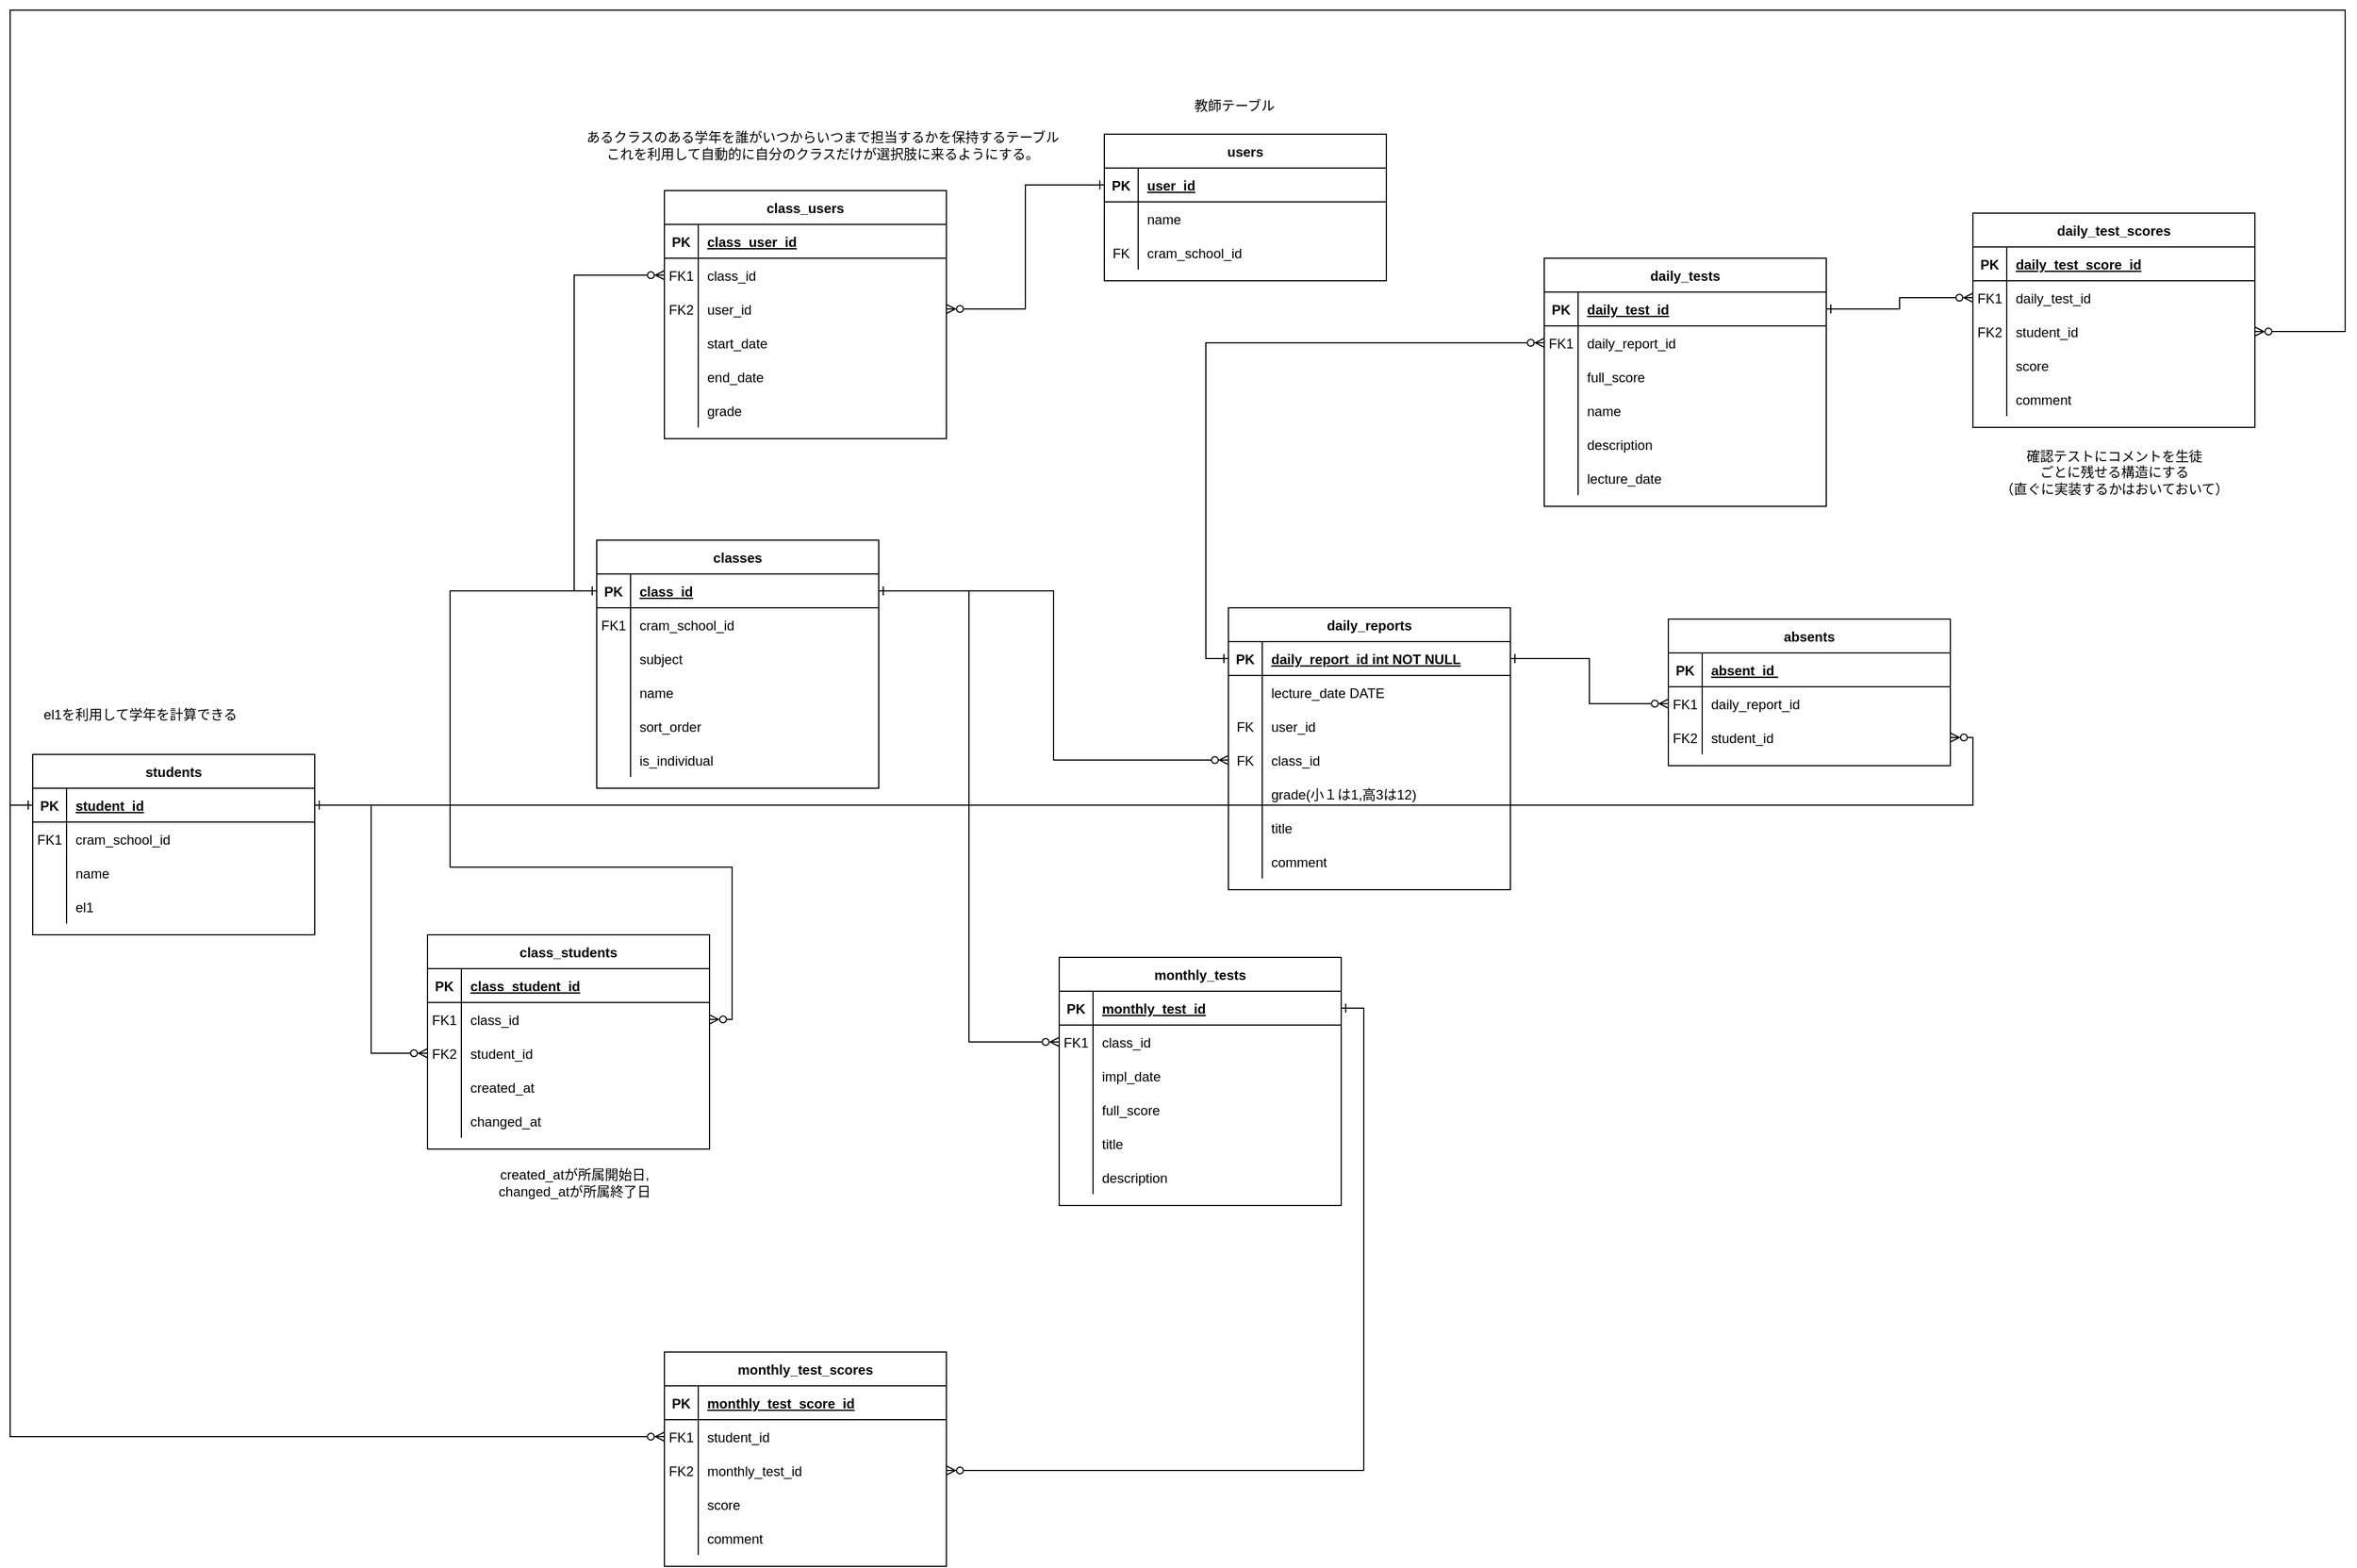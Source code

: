 <mxfile version="26.1.0">
  <diagram id="R2lEEEUBdFMjLlhIrx00" name="Page-1">
    <mxGraphModel dx="3093" dy="1926" grid="1" gridSize="10" guides="1" tooltips="1" connect="1" arrows="1" fold="1" page="1" pageScale="1" pageWidth="850" pageHeight="1100" math="0" shadow="0" extFonts="Permanent Marker^https://fonts.googleapis.com/css?family=Permanent+Marker">
      <root>
        <mxCell id="0" />
        <mxCell id="1" parent="0" />
        <mxCell id="C-vyLk0tnHw3VtMMgP7b-13" value="absents" style="shape=table;startSize=30;container=1;collapsible=1;childLayout=tableLayout;fixedRows=1;rowLines=0;fontStyle=1;align=center;resizeLast=1;" parent="1" vertex="1">
          <mxGeometry x="510" y="130" width="250" height="130" as="geometry" />
        </mxCell>
        <mxCell id="C-vyLk0tnHw3VtMMgP7b-14" value="" style="shape=partialRectangle;collapsible=0;dropTarget=0;pointerEvents=0;fillColor=none;points=[[0,0.5],[1,0.5]];portConstraint=eastwest;top=0;left=0;right=0;bottom=1;" parent="C-vyLk0tnHw3VtMMgP7b-13" vertex="1">
          <mxGeometry y="30" width="250" height="30" as="geometry" />
        </mxCell>
        <mxCell id="C-vyLk0tnHw3VtMMgP7b-15" value="PK" style="shape=partialRectangle;overflow=hidden;connectable=0;fillColor=none;top=0;left=0;bottom=0;right=0;fontStyle=1;" parent="C-vyLk0tnHw3VtMMgP7b-14" vertex="1">
          <mxGeometry width="30" height="30" as="geometry">
            <mxRectangle width="30" height="30" as="alternateBounds" />
          </mxGeometry>
        </mxCell>
        <mxCell id="C-vyLk0tnHw3VtMMgP7b-16" value="absent_id " style="shape=partialRectangle;overflow=hidden;connectable=0;fillColor=none;top=0;left=0;bottom=0;right=0;align=left;spacingLeft=6;fontStyle=5;" parent="C-vyLk0tnHw3VtMMgP7b-14" vertex="1">
          <mxGeometry x="30" width="220" height="30" as="geometry">
            <mxRectangle width="220" height="30" as="alternateBounds" />
          </mxGeometry>
        </mxCell>
        <mxCell id="C-vyLk0tnHw3VtMMgP7b-17" value="" style="shape=partialRectangle;collapsible=0;dropTarget=0;pointerEvents=0;fillColor=none;points=[[0,0.5],[1,0.5]];portConstraint=eastwest;top=0;left=0;right=0;bottom=0;" parent="C-vyLk0tnHw3VtMMgP7b-13" vertex="1">
          <mxGeometry y="60" width="250" height="30" as="geometry" />
        </mxCell>
        <mxCell id="C-vyLk0tnHw3VtMMgP7b-18" value="FK1" style="shape=partialRectangle;overflow=hidden;connectable=0;fillColor=none;top=0;left=0;bottom=0;right=0;" parent="C-vyLk0tnHw3VtMMgP7b-17" vertex="1">
          <mxGeometry width="30" height="30" as="geometry">
            <mxRectangle width="30" height="30" as="alternateBounds" />
          </mxGeometry>
        </mxCell>
        <mxCell id="C-vyLk0tnHw3VtMMgP7b-19" value="daily_report_id" style="shape=partialRectangle;overflow=hidden;connectable=0;fillColor=none;top=0;left=0;bottom=0;right=0;align=left;spacingLeft=6;" parent="C-vyLk0tnHw3VtMMgP7b-17" vertex="1">
          <mxGeometry x="30" width="220" height="30" as="geometry">
            <mxRectangle width="220" height="30" as="alternateBounds" />
          </mxGeometry>
        </mxCell>
        <mxCell id="C-vyLk0tnHw3VtMMgP7b-20" value="" style="shape=partialRectangle;collapsible=0;dropTarget=0;pointerEvents=0;fillColor=none;points=[[0,0.5],[1,0.5]];portConstraint=eastwest;top=0;left=0;right=0;bottom=0;" parent="C-vyLk0tnHw3VtMMgP7b-13" vertex="1">
          <mxGeometry y="90" width="250" height="30" as="geometry" />
        </mxCell>
        <mxCell id="C-vyLk0tnHw3VtMMgP7b-21" value="FK2" style="shape=partialRectangle;overflow=hidden;connectable=0;fillColor=none;top=0;left=0;bottom=0;right=0;" parent="C-vyLk0tnHw3VtMMgP7b-20" vertex="1">
          <mxGeometry width="30" height="30" as="geometry">
            <mxRectangle width="30" height="30" as="alternateBounds" />
          </mxGeometry>
        </mxCell>
        <mxCell id="C-vyLk0tnHw3VtMMgP7b-22" value="student_id" style="shape=partialRectangle;overflow=hidden;connectable=0;fillColor=none;top=0;left=0;bottom=0;right=0;align=left;spacingLeft=6;" parent="C-vyLk0tnHw3VtMMgP7b-20" vertex="1">
          <mxGeometry x="30" width="220" height="30" as="geometry">
            <mxRectangle width="220" height="30" as="alternateBounds" />
          </mxGeometry>
        </mxCell>
        <mxCell id="C-vyLk0tnHw3VtMMgP7b-23" value="daily_reports" style="shape=table;startSize=30;container=1;collapsible=1;childLayout=tableLayout;fixedRows=1;rowLines=0;fontStyle=1;align=center;resizeLast=1;" parent="1" vertex="1">
          <mxGeometry x="120" y="120" width="250" height="250" as="geometry" />
        </mxCell>
        <mxCell id="C-vyLk0tnHw3VtMMgP7b-24" value="" style="shape=partialRectangle;collapsible=0;dropTarget=0;pointerEvents=0;fillColor=none;points=[[0,0.5],[1,0.5]];portConstraint=eastwest;top=0;left=0;right=0;bottom=1;" parent="C-vyLk0tnHw3VtMMgP7b-23" vertex="1">
          <mxGeometry y="30" width="250" height="30" as="geometry" />
        </mxCell>
        <mxCell id="C-vyLk0tnHw3VtMMgP7b-25" value="PK" style="shape=partialRectangle;overflow=hidden;connectable=0;fillColor=none;top=0;left=0;bottom=0;right=0;fontStyle=1;" parent="C-vyLk0tnHw3VtMMgP7b-24" vertex="1">
          <mxGeometry width="30" height="30" as="geometry">
            <mxRectangle width="30" height="30" as="alternateBounds" />
          </mxGeometry>
        </mxCell>
        <mxCell id="C-vyLk0tnHw3VtMMgP7b-26" value="daily_report_id int NOT NULL " style="shape=partialRectangle;overflow=hidden;connectable=0;fillColor=none;top=0;left=0;bottom=0;right=0;align=left;spacingLeft=6;fontStyle=5;" parent="C-vyLk0tnHw3VtMMgP7b-24" vertex="1">
          <mxGeometry x="30" width="220" height="30" as="geometry">
            <mxRectangle width="220" height="30" as="alternateBounds" />
          </mxGeometry>
        </mxCell>
        <mxCell id="C-vyLk0tnHw3VtMMgP7b-27" value="" style="shape=partialRectangle;collapsible=0;dropTarget=0;pointerEvents=0;fillColor=none;points=[[0,0.5],[1,0.5]];portConstraint=eastwest;top=0;left=0;right=0;bottom=0;" parent="C-vyLk0tnHw3VtMMgP7b-23" vertex="1">
          <mxGeometry y="60" width="250" height="30" as="geometry" />
        </mxCell>
        <mxCell id="C-vyLk0tnHw3VtMMgP7b-28" value="" style="shape=partialRectangle;overflow=hidden;connectable=0;fillColor=none;top=0;left=0;bottom=0;right=0;" parent="C-vyLk0tnHw3VtMMgP7b-27" vertex="1">
          <mxGeometry width="30" height="30" as="geometry">
            <mxRectangle width="30" height="30" as="alternateBounds" />
          </mxGeometry>
        </mxCell>
        <mxCell id="C-vyLk0tnHw3VtMMgP7b-29" value="lecture_date DATE" style="shape=partialRectangle;overflow=hidden;connectable=0;fillColor=none;top=0;left=0;bottom=0;right=0;align=left;spacingLeft=6;" parent="C-vyLk0tnHw3VtMMgP7b-27" vertex="1">
          <mxGeometry x="30" width="220" height="30" as="geometry">
            <mxRectangle width="220" height="30" as="alternateBounds" />
          </mxGeometry>
        </mxCell>
        <mxCell id="cAPJFJsaSZglqteTSmv8-1" value="" style="shape=partialRectangle;collapsible=0;dropTarget=0;pointerEvents=0;fillColor=none;points=[[0,0.5],[1,0.5]];portConstraint=eastwest;top=0;left=0;right=0;bottom=0;" parent="C-vyLk0tnHw3VtMMgP7b-23" vertex="1">
          <mxGeometry y="90" width="250" height="30" as="geometry" />
        </mxCell>
        <mxCell id="cAPJFJsaSZglqteTSmv8-2" value="FK" style="shape=partialRectangle;overflow=hidden;connectable=0;fillColor=none;top=0;left=0;bottom=0;right=0;" parent="cAPJFJsaSZglqteTSmv8-1" vertex="1">
          <mxGeometry width="30" height="30" as="geometry">
            <mxRectangle width="30" height="30" as="alternateBounds" />
          </mxGeometry>
        </mxCell>
        <mxCell id="cAPJFJsaSZglqteTSmv8-3" value="user_id " style="shape=partialRectangle;overflow=hidden;connectable=0;fillColor=none;top=0;left=0;bottom=0;right=0;align=left;spacingLeft=6;" parent="cAPJFJsaSZglqteTSmv8-1" vertex="1">
          <mxGeometry x="30" width="220" height="30" as="geometry">
            <mxRectangle width="220" height="30" as="alternateBounds" />
          </mxGeometry>
        </mxCell>
        <mxCell id="cAPJFJsaSZglqteTSmv8-4" value="" style="shape=partialRectangle;collapsible=0;dropTarget=0;pointerEvents=0;fillColor=none;points=[[0,0.5],[1,0.5]];portConstraint=eastwest;top=0;left=0;right=0;bottom=0;" parent="C-vyLk0tnHw3VtMMgP7b-23" vertex="1">
          <mxGeometry y="120" width="250" height="30" as="geometry" />
        </mxCell>
        <mxCell id="cAPJFJsaSZglqteTSmv8-5" value="FK" style="shape=partialRectangle;overflow=hidden;connectable=0;fillColor=none;top=0;left=0;bottom=0;right=0;" parent="cAPJFJsaSZglqteTSmv8-4" vertex="1">
          <mxGeometry width="30" height="30" as="geometry">
            <mxRectangle width="30" height="30" as="alternateBounds" />
          </mxGeometry>
        </mxCell>
        <mxCell id="cAPJFJsaSZglqteTSmv8-6" value="class_id" style="shape=partialRectangle;overflow=hidden;connectable=0;fillColor=none;top=0;left=0;bottom=0;right=0;align=left;spacingLeft=6;" parent="cAPJFJsaSZglqteTSmv8-4" vertex="1">
          <mxGeometry x="30" width="220" height="30" as="geometry">
            <mxRectangle width="220" height="30" as="alternateBounds" />
          </mxGeometry>
        </mxCell>
        <mxCell id="cAPJFJsaSZglqteTSmv8-7" value="" style="shape=partialRectangle;collapsible=0;dropTarget=0;pointerEvents=0;fillColor=none;points=[[0,0.5],[1,0.5]];portConstraint=eastwest;top=0;left=0;right=0;bottom=0;" parent="C-vyLk0tnHw3VtMMgP7b-23" vertex="1">
          <mxGeometry y="150" width="250" height="30" as="geometry" />
        </mxCell>
        <mxCell id="cAPJFJsaSZglqteTSmv8-8" value="" style="shape=partialRectangle;overflow=hidden;connectable=0;fillColor=none;top=0;left=0;bottom=0;right=0;" parent="cAPJFJsaSZglqteTSmv8-7" vertex="1">
          <mxGeometry width="30" height="30" as="geometry">
            <mxRectangle width="30" height="30" as="alternateBounds" />
          </mxGeometry>
        </mxCell>
        <mxCell id="cAPJFJsaSZglqteTSmv8-9" value="grade(小１は1,高3は12)" style="shape=partialRectangle;overflow=hidden;connectable=0;fillColor=none;top=0;left=0;bottom=0;right=0;align=left;spacingLeft=6;" parent="cAPJFJsaSZglqteTSmv8-7" vertex="1">
          <mxGeometry x="30" width="220" height="30" as="geometry">
            <mxRectangle width="220" height="30" as="alternateBounds" />
          </mxGeometry>
        </mxCell>
        <mxCell id="cAPJFJsaSZglqteTSmv8-10" value="" style="shape=partialRectangle;collapsible=0;dropTarget=0;pointerEvents=0;fillColor=none;points=[[0,0.5],[1,0.5]];portConstraint=eastwest;top=0;left=0;right=0;bottom=0;" parent="C-vyLk0tnHw3VtMMgP7b-23" vertex="1">
          <mxGeometry y="180" width="250" height="30" as="geometry" />
        </mxCell>
        <mxCell id="cAPJFJsaSZglqteTSmv8-11" value="" style="shape=partialRectangle;overflow=hidden;connectable=0;fillColor=none;top=0;left=0;bottom=0;right=0;" parent="cAPJFJsaSZglqteTSmv8-10" vertex="1">
          <mxGeometry width="30" height="30" as="geometry">
            <mxRectangle width="30" height="30" as="alternateBounds" />
          </mxGeometry>
        </mxCell>
        <mxCell id="cAPJFJsaSZglqteTSmv8-12" value="title" style="shape=partialRectangle;overflow=hidden;connectable=0;fillColor=none;top=0;left=0;bottom=0;right=0;align=left;spacingLeft=6;" parent="cAPJFJsaSZglqteTSmv8-10" vertex="1">
          <mxGeometry x="30" width="220" height="30" as="geometry">
            <mxRectangle width="220" height="30" as="alternateBounds" />
          </mxGeometry>
        </mxCell>
        <mxCell id="cAPJFJsaSZglqteTSmv8-13" value="" style="shape=partialRectangle;collapsible=0;dropTarget=0;pointerEvents=0;fillColor=none;points=[[0,0.5],[1,0.5]];portConstraint=eastwest;top=0;left=0;right=0;bottom=0;" parent="C-vyLk0tnHw3VtMMgP7b-23" vertex="1">
          <mxGeometry y="210" width="250" height="30" as="geometry" />
        </mxCell>
        <mxCell id="cAPJFJsaSZglqteTSmv8-14" value="" style="shape=partialRectangle;overflow=hidden;connectable=0;fillColor=none;top=0;left=0;bottom=0;right=0;" parent="cAPJFJsaSZglqteTSmv8-13" vertex="1">
          <mxGeometry width="30" height="30" as="geometry">
            <mxRectangle width="30" height="30" as="alternateBounds" />
          </mxGeometry>
        </mxCell>
        <mxCell id="cAPJFJsaSZglqteTSmv8-15" value="comment" style="shape=partialRectangle;overflow=hidden;connectable=0;fillColor=none;top=0;left=0;bottom=0;right=0;align=left;spacingLeft=6;" parent="cAPJFJsaSZglqteTSmv8-13" vertex="1">
          <mxGeometry x="30" width="220" height="30" as="geometry">
            <mxRectangle width="220" height="30" as="alternateBounds" />
          </mxGeometry>
        </mxCell>
        <mxCell id="cAPJFJsaSZglqteTSmv8-16" style="edgeStyle=orthogonalEdgeStyle;rounded=0;orthogonalLoop=1;jettySize=auto;html=1;exitX=1;exitY=0.5;exitDx=0;exitDy=0;startArrow=ERone;startFill=0;endArrow=ERzeroToMany;endFill=0;" parent="1" source="C-vyLk0tnHw3VtMMgP7b-24" target="C-vyLk0tnHw3VtMMgP7b-17" edge="1">
          <mxGeometry relative="1" as="geometry" />
        </mxCell>
        <mxCell id="cAPJFJsaSZglqteTSmv8-17" value="daily_tests" style="shape=table;startSize=30;container=1;collapsible=1;childLayout=tableLayout;fixedRows=1;rowLines=0;fontStyle=1;align=center;resizeLast=1;" parent="1" vertex="1">
          <mxGeometry x="400" y="-190" width="250" height="220" as="geometry" />
        </mxCell>
        <mxCell id="cAPJFJsaSZglqteTSmv8-18" value="" style="shape=partialRectangle;collapsible=0;dropTarget=0;pointerEvents=0;fillColor=none;points=[[0,0.5],[1,0.5]];portConstraint=eastwest;top=0;left=0;right=0;bottom=1;" parent="cAPJFJsaSZglqteTSmv8-17" vertex="1">
          <mxGeometry y="30" width="250" height="30" as="geometry" />
        </mxCell>
        <mxCell id="cAPJFJsaSZglqteTSmv8-19" value="PK" style="shape=partialRectangle;overflow=hidden;connectable=0;fillColor=none;top=0;left=0;bottom=0;right=0;fontStyle=1;" parent="cAPJFJsaSZglqteTSmv8-18" vertex="1">
          <mxGeometry width="30" height="30" as="geometry">
            <mxRectangle width="30" height="30" as="alternateBounds" />
          </mxGeometry>
        </mxCell>
        <mxCell id="cAPJFJsaSZglqteTSmv8-20" value="daily_test_id" style="shape=partialRectangle;overflow=hidden;connectable=0;fillColor=none;top=0;left=0;bottom=0;right=0;align=left;spacingLeft=6;fontStyle=5;" parent="cAPJFJsaSZglqteTSmv8-18" vertex="1">
          <mxGeometry x="30" width="220" height="30" as="geometry">
            <mxRectangle width="220" height="30" as="alternateBounds" />
          </mxGeometry>
        </mxCell>
        <mxCell id="cAPJFJsaSZglqteTSmv8-21" value="" style="shape=partialRectangle;collapsible=0;dropTarget=0;pointerEvents=0;fillColor=none;points=[[0,0.5],[1,0.5]];portConstraint=eastwest;top=0;left=0;right=0;bottom=0;" parent="cAPJFJsaSZglqteTSmv8-17" vertex="1">
          <mxGeometry y="60" width="250" height="30" as="geometry" />
        </mxCell>
        <mxCell id="cAPJFJsaSZglqteTSmv8-22" value="FK1" style="shape=partialRectangle;overflow=hidden;connectable=0;fillColor=none;top=0;left=0;bottom=0;right=0;" parent="cAPJFJsaSZglqteTSmv8-21" vertex="1">
          <mxGeometry width="30" height="30" as="geometry">
            <mxRectangle width="30" height="30" as="alternateBounds" />
          </mxGeometry>
        </mxCell>
        <mxCell id="cAPJFJsaSZglqteTSmv8-23" value="daily_report_id" style="shape=partialRectangle;overflow=hidden;connectable=0;fillColor=none;top=0;left=0;bottom=0;right=0;align=left;spacingLeft=6;" parent="cAPJFJsaSZglqteTSmv8-21" vertex="1">
          <mxGeometry x="30" width="220" height="30" as="geometry">
            <mxRectangle width="220" height="30" as="alternateBounds" />
          </mxGeometry>
        </mxCell>
        <mxCell id="cAPJFJsaSZglqteTSmv8-24" value="" style="shape=partialRectangle;collapsible=0;dropTarget=0;pointerEvents=0;fillColor=none;points=[[0,0.5],[1,0.5]];portConstraint=eastwest;top=0;left=0;right=0;bottom=0;" parent="cAPJFJsaSZglqteTSmv8-17" vertex="1">
          <mxGeometry y="90" width="250" height="30" as="geometry" />
        </mxCell>
        <mxCell id="cAPJFJsaSZglqteTSmv8-25" value="" style="shape=partialRectangle;overflow=hidden;connectable=0;fillColor=none;top=0;left=0;bottom=0;right=0;" parent="cAPJFJsaSZglqteTSmv8-24" vertex="1">
          <mxGeometry width="30" height="30" as="geometry">
            <mxRectangle width="30" height="30" as="alternateBounds" />
          </mxGeometry>
        </mxCell>
        <mxCell id="cAPJFJsaSZglqteTSmv8-26" value="full_score" style="shape=partialRectangle;overflow=hidden;connectable=0;fillColor=none;top=0;left=0;bottom=0;right=0;align=left;spacingLeft=6;" parent="cAPJFJsaSZglqteTSmv8-24" vertex="1">
          <mxGeometry x="30" width="220" height="30" as="geometry">
            <mxRectangle width="220" height="30" as="alternateBounds" />
          </mxGeometry>
        </mxCell>
        <mxCell id="cAPJFJsaSZglqteTSmv8-116" value="" style="shape=partialRectangle;collapsible=0;dropTarget=0;pointerEvents=0;fillColor=none;points=[[0,0.5],[1,0.5]];portConstraint=eastwest;top=0;left=0;right=0;bottom=0;" parent="cAPJFJsaSZglqteTSmv8-17" vertex="1">
          <mxGeometry y="120" width="250" height="30" as="geometry" />
        </mxCell>
        <mxCell id="cAPJFJsaSZglqteTSmv8-117" value="" style="shape=partialRectangle;overflow=hidden;connectable=0;fillColor=none;top=0;left=0;bottom=0;right=0;" parent="cAPJFJsaSZglqteTSmv8-116" vertex="1">
          <mxGeometry width="30" height="30" as="geometry">
            <mxRectangle width="30" height="30" as="alternateBounds" />
          </mxGeometry>
        </mxCell>
        <mxCell id="cAPJFJsaSZglqteTSmv8-118" value="name" style="shape=partialRectangle;overflow=hidden;connectable=0;fillColor=none;top=0;left=0;bottom=0;right=0;align=left;spacingLeft=6;" parent="cAPJFJsaSZglqteTSmv8-116" vertex="1">
          <mxGeometry x="30" width="220" height="30" as="geometry">
            <mxRectangle width="220" height="30" as="alternateBounds" />
          </mxGeometry>
        </mxCell>
        <mxCell id="cAPJFJsaSZglqteTSmv8-119" value="" style="shape=partialRectangle;collapsible=0;dropTarget=0;pointerEvents=0;fillColor=none;points=[[0,0.5],[1,0.5]];portConstraint=eastwest;top=0;left=0;right=0;bottom=0;" parent="cAPJFJsaSZglqteTSmv8-17" vertex="1">
          <mxGeometry y="150" width="250" height="30" as="geometry" />
        </mxCell>
        <mxCell id="cAPJFJsaSZglqteTSmv8-120" value="" style="shape=partialRectangle;overflow=hidden;connectable=0;fillColor=none;top=0;left=0;bottom=0;right=0;" parent="cAPJFJsaSZglqteTSmv8-119" vertex="1">
          <mxGeometry width="30" height="30" as="geometry">
            <mxRectangle width="30" height="30" as="alternateBounds" />
          </mxGeometry>
        </mxCell>
        <mxCell id="cAPJFJsaSZglqteTSmv8-121" value="description" style="shape=partialRectangle;overflow=hidden;connectable=0;fillColor=none;top=0;left=0;bottom=0;right=0;align=left;spacingLeft=6;" parent="cAPJFJsaSZglqteTSmv8-119" vertex="1">
          <mxGeometry x="30" width="220" height="30" as="geometry">
            <mxRectangle width="220" height="30" as="alternateBounds" />
          </mxGeometry>
        </mxCell>
        <mxCell id="cAPJFJsaSZglqteTSmv8-122" value="" style="shape=partialRectangle;collapsible=0;dropTarget=0;pointerEvents=0;fillColor=none;points=[[0,0.5],[1,0.5]];portConstraint=eastwest;top=0;left=0;right=0;bottom=0;" parent="cAPJFJsaSZglqteTSmv8-17" vertex="1">
          <mxGeometry y="180" width="250" height="30" as="geometry" />
        </mxCell>
        <mxCell id="cAPJFJsaSZglqteTSmv8-123" value="" style="shape=partialRectangle;overflow=hidden;connectable=0;fillColor=none;top=0;left=0;bottom=0;right=0;" parent="cAPJFJsaSZglqteTSmv8-122" vertex="1">
          <mxGeometry width="30" height="30" as="geometry">
            <mxRectangle width="30" height="30" as="alternateBounds" />
          </mxGeometry>
        </mxCell>
        <mxCell id="cAPJFJsaSZglqteTSmv8-124" value="lecture_date" style="shape=partialRectangle;overflow=hidden;connectable=0;fillColor=none;top=0;left=0;bottom=0;right=0;align=left;spacingLeft=6;" parent="cAPJFJsaSZglqteTSmv8-122" vertex="1">
          <mxGeometry x="30" width="220" height="30" as="geometry">
            <mxRectangle width="220" height="30" as="alternateBounds" />
          </mxGeometry>
        </mxCell>
        <mxCell id="cAPJFJsaSZglqteTSmv8-27" value="classes" style="shape=table;startSize=30;container=1;collapsible=1;childLayout=tableLayout;fixedRows=1;rowLines=0;fontStyle=1;align=center;resizeLast=1;" parent="1" vertex="1">
          <mxGeometry x="-440" y="60" width="250" height="220" as="geometry" />
        </mxCell>
        <mxCell id="cAPJFJsaSZglqteTSmv8-28" value="" style="shape=partialRectangle;collapsible=0;dropTarget=0;pointerEvents=0;fillColor=none;points=[[0,0.5],[1,0.5]];portConstraint=eastwest;top=0;left=0;right=0;bottom=1;" parent="cAPJFJsaSZglqteTSmv8-27" vertex="1">
          <mxGeometry y="30" width="250" height="30" as="geometry" />
        </mxCell>
        <mxCell id="cAPJFJsaSZglqteTSmv8-29" value="PK" style="shape=partialRectangle;overflow=hidden;connectable=0;fillColor=none;top=0;left=0;bottom=0;right=0;fontStyle=1;" parent="cAPJFJsaSZglqteTSmv8-28" vertex="1">
          <mxGeometry width="30" height="30" as="geometry">
            <mxRectangle width="30" height="30" as="alternateBounds" />
          </mxGeometry>
        </mxCell>
        <mxCell id="cAPJFJsaSZglqteTSmv8-30" value="class_id" style="shape=partialRectangle;overflow=hidden;connectable=0;fillColor=none;top=0;left=0;bottom=0;right=0;align=left;spacingLeft=6;fontStyle=5;" parent="cAPJFJsaSZglqteTSmv8-28" vertex="1">
          <mxGeometry x="30" width="220" height="30" as="geometry">
            <mxRectangle width="220" height="30" as="alternateBounds" />
          </mxGeometry>
        </mxCell>
        <mxCell id="cAPJFJsaSZglqteTSmv8-31" value="" style="shape=partialRectangle;collapsible=0;dropTarget=0;pointerEvents=0;fillColor=none;points=[[0,0.5],[1,0.5]];portConstraint=eastwest;top=0;left=0;right=0;bottom=0;" parent="cAPJFJsaSZglqteTSmv8-27" vertex="1">
          <mxGeometry y="60" width="250" height="30" as="geometry" />
        </mxCell>
        <mxCell id="cAPJFJsaSZglqteTSmv8-32" value="FK1" style="shape=partialRectangle;overflow=hidden;connectable=0;fillColor=none;top=0;left=0;bottom=0;right=0;" parent="cAPJFJsaSZglqteTSmv8-31" vertex="1">
          <mxGeometry width="30" height="30" as="geometry">
            <mxRectangle width="30" height="30" as="alternateBounds" />
          </mxGeometry>
        </mxCell>
        <mxCell id="cAPJFJsaSZglqteTSmv8-33" value="cram_school_id" style="shape=partialRectangle;overflow=hidden;connectable=0;fillColor=none;top=0;left=0;bottom=0;right=0;align=left;spacingLeft=6;" parent="cAPJFJsaSZglqteTSmv8-31" vertex="1">
          <mxGeometry x="30" width="220" height="30" as="geometry">
            <mxRectangle width="220" height="30" as="alternateBounds" />
          </mxGeometry>
        </mxCell>
        <mxCell id="cAPJFJsaSZglqteTSmv8-34" value="" style="shape=partialRectangle;collapsible=0;dropTarget=0;pointerEvents=0;fillColor=none;points=[[0,0.5],[1,0.5]];portConstraint=eastwest;top=0;left=0;right=0;bottom=0;" parent="cAPJFJsaSZglqteTSmv8-27" vertex="1">
          <mxGeometry y="90" width="250" height="30" as="geometry" />
        </mxCell>
        <mxCell id="cAPJFJsaSZglqteTSmv8-35" value="" style="shape=partialRectangle;overflow=hidden;connectable=0;fillColor=none;top=0;left=0;bottom=0;right=0;" parent="cAPJFJsaSZglqteTSmv8-34" vertex="1">
          <mxGeometry width="30" height="30" as="geometry">
            <mxRectangle width="30" height="30" as="alternateBounds" />
          </mxGeometry>
        </mxCell>
        <mxCell id="cAPJFJsaSZglqteTSmv8-36" value="subject" style="shape=partialRectangle;overflow=hidden;connectable=0;fillColor=none;top=0;left=0;bottom=0;right=0;align=left;spacingLeft=6;" parent="cAPJFJsaSZglqteTSmv8-34" vertex="1">
          <mxGeometry x="30" width="220" height="30" as="geometry">
            <mxRectangle width="220" height="30" as="alternateBounds" />
          </mxGeometry>
        </mxCell>
        <mxCell id="cAPJFJsaSZglqteTSmv8-37" value="" style="shape=partialRectangle;collapsible=0;dropTarget=0;pointerEvents=0;fillColor=none;points=[[0,0.5],[1,0.5]];portConstraint=eastwest;top=0;left=0;right=0;bottom=0;" parent="cAPJFJsaSZglqteTSmv8-27" vertex="1">
          <mxGeometry y="120" width="250" height="30" as="geometry" />
        </mxCell>
        <mxCell id="cAPJFJsaSZglqteTSmv8-38" value="" style="shape=partialRectangle;overflow=hidden;connectable=0;fillColor=none;top=0;left=0;bottom=0;right=0;" parent="cAPJFJsaSZglqteTSmv8-37" vertex="1">
          <mxGeometry width="30" height="30" as="geometry">
            <mxRectangle width="30" height="30" as="alternateBounds" />
          </mxGeometry>
        </mxCell>
        <mxCell id="cAPJFJsaSZglqteTSmv8-39" value="name" style="shape=partialRectangle;overflow=hidden;connectable=0;fillColor=none;top=0;left=0;bottom=0;right=0;align=left;spacingLeft=6;" parent="cAPJFJsaSZglqteTSmv8-37" vertex="1">
          <mxGeometry x="30" width="220" height="30" as="geometry">
            <mxRectangle width="220" height="30" as="alternateBounds" />
          </mxGeometry>
        </mxCell>
        <mxCell id="cAPJFJsaSZglqteTSmv8-40" value="" style="shape=partialRectangle;collapsible=0;dropTarget=0;pointerEvents=0;fillColor=none;points=[[0,0.5],[1,0.5]];portConstraint=eastwest;top=0;left=0;right=0;bottom=0;" parent="cAPJFJsaSZglqteTSmv8-27" vertex="1">
          <mxGeometry y="150" width="250" height="30" as="geometry" />
        </mxCell>
        <mxCell id="cAPJFJsaSZglqteTSmv8-41" value="" style="shape=partialRectangle;overflow=hidden;connectable=0;fillColor=none;top=0;left=0;bottom=0;right=0;" parent="cAPJFJsaSZglqteTSmv8-40" vertex="1">
          <mxGeometry width="30" height="30" as="geometry">
            <mxRectangle width="30" height="30" as="alternateBounds" />
          </mxGeometry>
        </mxCell>
        <mxCell id="cAPJFJsaSZglqteTSmv8-42" value="sort_order" style="shape=partialRectangle;overflow=hidden;connectable=0;fillColor=none;top=0;left=0;bottom=0;right=0;align=left;spacingLeft=6;" parent="cAPJFJsaSZglqteTSmv8-40" vertex="1">
          <mxGeometry x="30" width="220" height="30" as="geometry">
            <mxRectangle width="220" height="30" as="alternateBounds" />
          </mxGeometry>
        </mxCell>
        <mxCell id="cAPJFJsaSZglqteTSmv8-43" value="" style="shape=partialRectangle;collapsible=0;dropTarget=0;pointerEvents=0;fillColor=none;points=[[0,0.5],[1,0.5]];portConstraint=eastwest;top=0;left=0;right=0;bottom=0;" parent="cAPJFJsaSZglqteTSmv8-27" vertex="1">
          <mxGeometry y="180" width="250" height="30" as="geometry" />
        </mxCell>
        <mxCell id="cAPJFJsaSZglqteTSmv8-44" value="" style="shape=partialRectangle;overflow=hidden;connectable=0;fillColor=none;top=0;left=0;bottom=0;right=0;" parent="cAPJFJsaSZglqteTSmv8-43" vertex="1">
          <mxGeometry width="30" height="30" as="geometry">
            <mxRectangle width="30" height="30" as="alternateBounds" />
          </mxGeometry>
        </mxCell>
        <mxCell id="cAPJFJsaSZglqteTSmv8-45" value="is_individual" style="shape=partialRectangle;overflow=hidden;connectable=0;fillColor=none;top=0;left=0;bottom=0;right=0;align=left;spacingLeft=6;" parent="cAPJFJsaSZglqteTSmv8-43" vertex="1">
          <mxGeometry x="30" width="220" height="30" as="geometry">
            <mxRectangle width="220" height="30" as="alternateBounds" />
          </mxGeometry>
        </mxCell>
        <mxCell id="cAPJFJsaSZglqteTSmv8-49" style="edgeStyle=orthogonalEdgeStyle;rounded=0;orthogonalLoop=1;jettySize=auto;html=1;exitX=1;exitY=0.5;exitDx=0;exitDy=0;entryX=0;entryY=0.5;entryDx=0;entryDy=0;startArrow=ERone;startFill=0;endArrow=ERzeroToMany;endFill=0;" parent="1" source="cAPJFJsaSZglqteTSmv8-28" target="cAPJFJsaSZglqteTSmv8-4" edge="1">
          <mxGeometry relative="1" as="geometry" />
        </mxCell>
        <mxCell id="cAPJFJsaSZglqteTSmv8-50" value="users" style="shape=table;startSize=30;container=1;collapsible=1;childLayout=tableLayout;fixedRows=1;rowLines=0;fontStyle=1;align=center;resizeLast=1;" parent="1" vertex="1">
          <mxGeometry x="10" y="-300" width="250" height="130" as="geometry" />
        </mxCell>
        <mxCell id="cAPJFJsaSZglqteTSmv8-51" value="" style="shape=partialRectangle;collapsible=0;dropTarget=0;pointerEvents=0;fillColor=none;points=[[0,0.5],[1,0.5]];portConstraint=eastwest;top=0;left=0;right=0;bottom=1;" parent="cAPJFJsaSZglqteTSmv8-50" vertex="1">
          <mxGeometry y="30" width="250" height="30" as="geometry" />
        </mxCell>
        <mxCell id="cAPJFJsaSZglqteTSmv8-52" value="PK" style="shape=partialRectangle;overflow=hidden;connectable=0;fillColor=none;top=0;left=0;bottom=0;right=0;fontStyle=1;" parent="cAPJFJsaSZglqteTSmv8-51" vertex="1">
          <mxGeometry width="30" height="30" as="geometry">
            <mxRectangle width="30" height="30" as="alternateBounds" />
          </mxGeometry>
        </mxCell>
        <mxCell id="cAPJFJsaSZglqteTSmv8-53" value="user_id" style="shape=partialRectangle;overflow=hidden;connectable=0;fillColor=none;top=0;left=0;bottom=0;right=0;align=left;spacingLeft=6;fontStyle=5;" parent="cAPJFJsaSZglqteTSmv8-51" vertex="1">
          <mxGeometry x="30" width="220" height="30" as="geometry">
            <mxRectangle width="220" height="30" as="alternateBounds" />
          </mxGeometry>
        </mxCell>
        <mxCell id="cAPJFJsaSZglqteTSmv8-54" value="" style="shape=partialRectangle;collapsible=0;dropTarget=0;pointerEvents=0;fillColor=none;points=[[0,0.5],[1,0.5]];portConstraint=eastwest;top=0;left=0;right=0;bottom=0;" parent="cAPJFJsaSZglqteTSmv8-50" vertex="1">
          <mxGeometry y="60" width="250" height="30" as="geometry" />
        </mxCell>
        <mxCell id="cAPJFJsaSZglqteTSmv8-55" value="" style="shape=partialRectangle;overflow=hidden;connectable=0;fillColor=none;top=0;left=0;bottom=0;right=0;" parent="cAPJFJsaSZglqteTSmv8-54" vertex="1">
          <mxGeometry width="30" height="30" as="geometry">
            <mxRectangle width="30" height="30" as="alternateBounds" />
          </mxGeometry>
        </mxCell>
        <mxCell id="cAPJFJsaSZglqteTSmv8-56" value="name" style="shape=partialRectangle;overflow=hidden;connectable=0;fillColor=none;top=0;left=0;bottom=0;right=0;align=left;spacingLeft=6;" parent="cAPJFJsaSZglqteTSmv8-54" vertex="1">
          <mxGeometry x="30" width="220" height="30" as="geometry">
            <mxRectangle width="220" height="30" as="alternateBounds" />
          </mxGeometry>
        </mxCell>
        <mxCell id="cAPJFJsaSZglqteTSmv8-57" value="" style="shape=partialRectangle;collapsible=0;dropTarget=0;pointerEvents=0;fillColor=none;points=[[0,0.5],[1,0.5]];portConstraint=eastwest;top=0;left=0;right=0;bottom=0;" parent="cAPJFJsaSZglqteTSmv8-50" vertex="1">
          <mxGeometry y="90" width="250" height="30" as="geometry" />
        </mxCell>
        <mxCell id="cAPJFJsaSZglqteTSmv8-58" value="FK" style="shape=partialRectangle;overflow=hidden;connectable=0;fillColor=none;top=0;left=0;bottom=0;right=0;" parent="cAPJFJsaSZglqteTSmv8-57" vertex="1">
          <mxGeometry width="30" height="30" as="geometry">
            <mxRectangle width="30" height="30" as="alternateBounds" />
          </mxGeometry>
        </mxCell>
        <mxCell id="cAPJFJsaSZglqteTSmv8-59" value="cram_school_id" style="shape=partialRectangle;overflow=hidden;connectable=0;fillColor=none;top=0;left=0;bottom=0;right=0;align=left;spacingLeft=6;" parent="cAPJFJsaSZglqteTSmv8-57" vertex="1">
          <mxGeometry x="30" width="220" height="30" as="geometry">
            <mxRectangle width="220" height="30" as="alternateBounds" />
          </mxGeometry>
        </mxCell>
        <mxCell id="cAPJFJsaSZglqteTSmv8-60" value="class_users" style="shape=table;startSize=30;container=1;collapsible=1;childLayout=tableLayout;fixedRows=1;rowLines=0;fontStyle=1;align=center;resizeLast=1;" parent="1" vertex="1">
          <mxGeometry x="-380" y="-250" width="250" height="220" as="geometry" />
        </mxCell>
        <mxCell id="cAPJFJsaSZglqteTSmv8-61" value="" style="shape=partialRectangle;collapsible=0;dropTarget=0;pointerEvents=0;fillColor=none;points=[[0,0.5],[1,0.5]];portConstraint=eastwest;top=0;left=0;right=0;bottom=1;" parent="cAPJFJsaSZglqteTSmv8-60" vertex="1">
          <mxGeometry y="30" width="250" height="30" as="geometry" />
        </mxCell>
        <mxCell id="cAPJFJsaSZglqteTSmv8-62" value="PK" style="shape=partialRectangle;overflow=hidden;connectable=0;fillColor=none;top=0;left=0;bottom=0;right=0;fontStyle=1;" parent="cAPJFJsaSZglqteTSmv8-61" vertex="1">
          <mxGeometry width="30" height="30" as="geometry">
            <mxRectangle width="30" height="30" as="alternateBounds" />
          </mxGeometry>
        </mxCell>
        <mxCell id="cAPJFJsaSZglqteTSmv8-63" value="class_user_id" style="shape=partialRectangle;overflow=hidden;connectable=0;fillColor=none;top=0;left=0;bottom=0;right=0;align=left;spacingLeft=6;fontStyle=5;" parent="cAPJFJsaSZglqteTSmv8-61" vertex="1">
          <mxGeometry x="30" width="220" height="30" as="geometry">
            <mxRectangle width="220" height="30" as="alternateBounds" />
          </mxGeometry>
        </mxCell>
        <mxCell id="cAPJFJsaSZglqteTSmv8-64" value="" style="shape=partialRectangle;collapsible=0;dropTarget=0;pointerEvents=0;fillColor=none;points=[[0,0.5],[1,0.5]];portConstraint=eastwest;top=0;left=0;right=0;bottom=0;" parent="cAPJFJsaSZglqteTSmv8-60" vertex="1">
          <mxGeometry y="60" width="250" height="30" as="geometry" />
        </mxCell>
        <mxCell id="cAPJFJsaSZglqteTSmv8-65" value="FK1" style="shape=partialRectangle;overflow=hidden;connectable=0;fillColor=none;top=0;left=0;bottom=0;right=0;" parent="cAPJFJsaSZglqteTSmv8-64" vertex="1">
          <mxGeometry width="30" height="30" as="geometry">
            <mxRectangle width="30" height="30" as="alternateBounds" />
          </mxGeometry>
        </mxCell>
        <mxCell id="cAPJFJsaSZglqteTSmv8-66" value="class_id" style="shape=partialRectangle;overflow=hidden;connectable=0;fillColor=none;top=0;left=0;bottom=0;right=0;align=left;spacingLeft=6;" parent="cAPJFJsaSZglqteTSmv8-64" vertex="1">
          <mxGeometry x="30" width="220" height="30" as="geometry">
            <mxRectangle width="220" height="30" as="alternateBounds" />
          </mxGeometry>
        </mxCell>
        <mxCell id="cAPJFJsaSZglqteTSmv8-67" value="" style="shape=partialRectangle;collapsible=0;dropTarget=0;pointerEvents=0;fillColor=none;points=[[0,0.5],[1,0.5]];portConstraint=eastwest;top=0;left=0;right=0;bottom=0;" parent="cAPJFJsaSZglqteTSmv8-60" vertex="1">
          <mxGeometry y="90" width="250" height="30" as="geometry" />
        </mxCell>
        <mxCell id="cAPJFJsaSZglqteTSmv8-68" value="FK2" style="shape=partialRectangle;overflow=hidden;connectable=0;fillColor=none;top=0;left=0;bottom=0;right=0;" parent="cAPJFJsaSZglqteTSmv8-67" vertex="1">
          <mxGeometry width="30" height="30" as="geometry">
            <mxRectangle width="30" height="30" as="alternateBounds" />
          </mxGeometry>
        </mxCell>
        <mxCell id="cAPJFJsaSZglqteTSmv8-69" value="user_id" style="shape=partialRectangle;overflow=hidden;connectable=0;fillColor=none;top=0;left=0;bottom=0;right=0;align=left;spacingLeft=6;" parent="cAPJFJsaSZglqteTSmv8-67" vertex="1">
          <mxGeometry x="30" width="220" height="30" as="geometry">
            <mxRectangle width="220" height="30" as="alternateBounds" />
          </mxGeometry>
        </mxCell>
        <mxCell id="cAPJFJsaSZglqteTSmv8-70" value="" style="shape=partialRectangle;collapsible=0;dropTarget=0;pointerEvents=0;fillColor=none;points=[[0,0.5],[1,0.5]];portConstraint=eastwest;top=0;left=0;right=0;bottom=0;" parent="cAPJFJsaSZglqteTSmv8-60" vertex="1">
          <mxGeometry y="120" width="250" height="30" as="geometry" />
        </mxCell>
        <mxCell id="cAPJFJsaSZglqteTSmv8-71" value="" style="shape=partialRectangle;overflow=hidden;connectable=0;fillColor=none;top=0;left=0;bottom=0;right=0;" parent="cAPJFJsaSZglqteTSmv8-70" vertex="1">
          <mxGeometry width="30" height="30" as="geometry">
            <mxRectangle width="30" height="30" as="alternateBounds" />
          </mxGeometry>
        </mxCell>
        <mxCell id="cAPJFJsaSZglqteTSmv8-72" value="start_date" style="shape=partialRectangle;overflow=hidden;connectable=0;fillColor=none;top=0;left=0;bottom=0;right=0;align=left;spacingLeft=6;" parent="cAPJFJsaSZglqteTSmv8-70" vertex="1">
          <mxGeometry x="30" width="220" height="30" as="geometry">
            <mxRectangle width="220" height="30" as="alternateBounds" />
          </mxGeometry>
        </mxCell>
        <mxCell id="cAPJFJsaSZglqteTSmv8-73" value="" style="shape=partialRectangle;collapsible=0;dropTarget=0;pointerEvents=0;fillColor=none;points=[[0,0.5],[1,0.5]];portConstraint=eastwest;top=0;left=0;right=0;bottom=0;" parent="cAPJFJsaSZglqteTSmv8-60" vertex="1">
          <mxGeometry y="150" width="250" height="30" as="geometry" />
        </mxCell>
        <mxCell id="cAPJFJsaSZglqteTSmv8-74" value="" style="shape=partialRectangle;overflow=hidden;connectable=0;fillColor=none;top=0;left=0;bottom=0;right=0;" parent="cAPJFJsaSZglqteTSmv8-73" vertex="1">
          <mxGeometry width="30" height="30" as="geometry">
            <mxRectangle width="30" height="30" as="alternateBounds" />
          </mxGeometry>
        </mxCell>
        <mxCell id="cAPJFJsaSZglqteTSmv8-75" value="end_date" style="shape=partialRectangle;overflow=hidden;connectable=0;fillColor=none;top=0;left=0;bottom=0;right=0;align=left;spacingLeft=6;" parent="cAPJFJsaSZglqteTSmv8-73" vertex="1">
          <mxGeometry x="30" width="220" height="30" as="geometry">
            <mxRectangle width="220" height="30" as="alternateBounds" />
          </mxGeometry>
        </mxCell>
        <mxCell id="cAPJFJsaSZglqteTSmv8-76" value="" style="shape=partialRectangle;collapsible=0;dropTarget=0;pointerEvents=0;fillColor=none;points=[[0,0.5],[1,0.5]];portConstraint=eastwest;top=0;left=0;right=0;bottom=0;" parent="cAPJFJsaSZglqteTSmv8-60" vertex="1">
          <mxGeometry y="180" width="250" height="30" as="geometry" />
        </mxCell>
        <mxCell id="cAPJFJsaSZglqteTSmv8-77" value="" style="shape=partialRectangle;overflow=hidden;connectable=0;fillColor=none;top=0;left=0;bottom=0;right=0;" parent="cAPJFJsaSZglqteTSmv8-76" vertex="1">
          <mxGeometry width="30" height="30" as="geometry">
            <mxRectangle width="30" height="30" as="alternateBounds" />
          </mxGeometry>
        </mxCell>
        <mxCell id="cAPJFJsaSZglqteTSmv8-78" value="grade" style="shape=partialRectangle;overflow=hidden;connectable=0;fillColor=none;top=0;left=0;bottom=0;right=0;align=left;spacingLeft=6;" parent="cAPJFJsaSZglqteTSmv8-76" vertex="1">
          <mxGeometry x="30" width="220" height="30" as="geometry">
            <mxRectangle width="220" height="30" as="alternateBounds" />
          </mxGeometry>
        </mxCell>
        <mxCell id="cAPJFJsaSZglqteTSmv8-79" style="edgeStyle=orthogonalEdgeStyle;rounded=0;orthogonalLoop=1;jettySize=auto;html=1;exitX=0;exitY=0.5;exitDx=0;exitDy=0;startArrow=ERone;startFill=0;endArrow=ERzeroToMany;endFill=0;" parent="1" source="cAPJFJsaSZglqteTSmv8-28" target="cAPJFJsaSZglqteTSmv8-64" edge="1">
          <mxGeometry relative="1" as="geometry" />
        </mxCell>
        <mxCell id="cAPJFJsaSZglqteTSmv8-80" style="edgeStyle=orthogonalEdgeStyle;rounded=0;orthogonalLoop=1;jettySize=auto;html=1;exitX=1;exitY=0.5;exitDx=0;exitDy=0;endArrow=ERone;endFill=0;startArrow=ERzeroToMany;startFill=0;" parent="1" source="cAPJFJsaSZglqteTSmv8-67" target="cAPJFJsaSZglqteTSmv8-51" edge="1">
          <mxGeometry relative="1" as="geometry" />
        </mxCell>
        <mxCell id="cAPJFJsaSZglqteTSmv8-81" value="あるクラスのある学年を誰がいつからいつまで担当するかを保持するテーブル&lt;br&gt;これを利用して自動的に自分のクラスだけが選択肢に来るようにする。" style="text;html=1;align=center;verticalAlign=middle;resizable=0;points=[];autosize=1;strokeColor=none;fillColor=none;" parent="1" vertex="1">
          <mxGeometry x="-460" y="-310" width="440" height="40" as="geometry" />
        </mxCell>
        <mxCell id="cAPJFJsaSZglqteTSmv8-82" value="students" style="shape=table;startSize=30;container=1;collapsible=1;childLayout=tableLayout;fixedRows=1;rowLines=0;fontStyle=1;align=center;resizeLast=1;" parent="1" vertex="1">
          <mxGeometry x="-940" y="250" width="250" height="160" as="geometry" />
        </mxCell>
        <mxCell id="cAPJFJsaSZglqteTSmv8-83" value="" style="shape=partialRectangle;collapsible=0;dropTarget=0;pointerEvents=0;fillColor=none;points=[[0,0.5],[1,0.5]];portConstraint=eastwest;top=0;left=0;right=0;bottom=1;" parent="cAPJFJsaSZglqteTSmv8-82" vertex="1">
          <mxGeometry y="30" width="250" height="30" as="geometry" />
        </mxCell>
        <mxCell id="cAPJFJsaSZglqteTSmv8-84" value="PK" style="shape=partialRectangle;overflow=hidden;connectable=0;fillColor=none;top=0;left=0;bottom=0;right=0;fontStyle=1;" parent="cAPJFJsaSZglqteTSmv8-83" vertex="1">
          <mxGeometry width="30" height="30" as="geometry">
            <mxRectangle width="30" height="30" as="alternateBounds" />
          </mxGeometry>
        </mxCell>
        <mxCell id="cAPJFJsaSZglqteTSmv8-85" value="student_id" style="shape=partialRectangle;overflow=hidden;connectable=0;fillColor=none;top=0;left=0;bottom=0;right=0;align=left;spacingLeft=6;fontStyle=5;" parent="cAPJFJsaSZglqteTSmv8-83" vertex="1">
          <mxGeometry x="30" width="220" height="30" as="geometry">
            <mxRectangle width="220" height="30" as="alternateBounds" />
          </mxGeometry>
        </mxCell>
        <mxCell id="cAPJFJsaSZglqteTSmv8-86" value="" style="shape=partialRectangle;collapsible=0;dropTarget=0;pointerEvents=0;fillColor=none;points=[[0,0.5],[1,0.5]];portConstraint=eastwest;top=0;left=0;right=0;bottom=0;" parent="cAPJFJsaSZglqteTSmv8-82" vertex="1">
          <mxGeometry y="60" width="250" height="30" as="geometry" />
        </mxCell>
        <mxCell id="cAPJFJsaSZglqteTSmv8-87" value="FK1" style="shape=partialRectangle;overflow=hidden;connectable=0;fillColor=none;top=0;left=0;bottom=0;right=0;" parent="cAPJFJsaSZglqteTSmv8-86" vertex="1">
          <mxGeometry width="30" height="30" as="geometry">
            <mxRectangle width="30" height="30" as="alternateBounds" />
          </mxGeometry>
        </mxCell>
        <mxCell id="cAPJFJsaSZglqteTSmv8-88" value="cram_school_id" style="shape=partialRectangle;overflow=hidden;connectable=0;fillColor=none;top=0;left=0;bottom=0;right=0;align=left;spacingLeft=6;" parent="cAPJFJsaSZglqteTSmv8-86" vertex="1">
          <mxGeometry x="30" width="220" height="30" as="geometry">
            <mxRectangle width="220" height="30" as="alternateBounds" />
          </mxGeometry>
        </mxCell>
        <mxCell id="cAPJFJsaSZglqteTSmv8-89" value="" style="shape=partialRectangle;collapsible=0;dropTarget=0;pointerEvents=0;fillColor=none;points=[[0,0.5],[1,0.5]];portConstraint=eastwest;top=0;left=0;right=0;bottom=0;" parent="cAPJFJsaSZglqteTSmv8-82" vertex="1">
          <mxGeometry y="90" width="250" height="30" as="geometry" />
        </mxCell>
        <mxCell id="cAPJFJsaSZglqteTSmv8-90" value="" style="shape=partialRectangle;overflow=hidden;connectable=0;fillColor=none;top=0;left=0;bottom=0;right=0;" parent="cAPJFJsaSZglqteTSmv8-89" vertex="1">
          <mxGeometry width="30" height="30" as="geometry">
            <mxRectangle width="30" height="30" as="alternateBounds" />
          </mxGeometry>
        </mxCell>
        <mxCell id="cAPJFJsaSZglqteTSmv8-91" value="name" style="shape=partialRectangle;overflow=hidden;connectable=0;fillColor=none;top=0;left=0;bottom=0;right=0;align=left;spacingLeft=6;" parent="cAPJFJsaSZglqteTSmv8-89" vertex="1">
          <mxGeometry x="30" width="220" height="30" as="geometry">
            <mxRectangle width="220" height="30" as="alternateBounds" />
          </mxGeometry>
        </mxCell>
        <mxCell id="cAPJFJsaSZglqteTSmv8-109" value="" style="shape=partialRectangle;collapsible=0;dropTarget=0;pointerEvents=0;fillColor=none;points=[[0,0.5],[1,0.5]];portConstraint=eastwest;top=0;left=0;right=0;bottom=0;" parent="cAPJFJsaSZglqteTSmv8-82" vertex="1">
          <mxGeometry y="120" width="250" height="30" as="geometry" />
        </mxCell>
        <mxCell id="cAPJFJsaSZglqteTSmv8-110" value="" style="shape=partialRectangle;overflow=hidden;connectable=0;fillColor=none;top=0;left=0;bottom=0;right=0;" parent="cAPJFJsaSZglqteTSmv8-109" vertex="1">
          <mxGeometry width="30" height="30" as="geometry">
            <mxRectangle width="30" height="30" as="alternateBounds" />
          </mxGeometry>
        </mxCell>
        <mxCell id="cAPJFJsaSZglqteTSmv8-111" value="el1" style="shape=partialRectangle;overflow=hidden;connectable=0;fillColor=none;top=0;left=0;bottom=0;right=0;align=left;spacingLeft=6;" parent="cAPJFJsaSZglqteTSmv8-109" vertex="1">
          <mxGeometry x="30" width="220" height="30" as="geometry">
            <mxRectangle width="220" height="30" as="alternateBounds" />
          </mxGeometry>
        </mxCell>
        <mxCell id="cAPJFJsaSZglqteTSmv8-92" value="class_students" style="shape=table;startSize=30;container=1;collapsible=1;childLayout=tableLayout;fixedRows=1;rowLines=0;fontStyle=1;align=center;resizeLast=1;" parent="1" vertex="1">
          <mxGeometry x="-590" y="410" width="250" height="190" as="geometry" />
        </mxCell>
        <mxCell id="cAPJFJsaSZglqteTSmv8-93" value="" style="shape=partialRectangle;collapsible=0;dropTarget=0;pointerEvents=0;fillColor=none;points=[[0,0.5],[1,0.5]];portConstraint=eastwest;top=0;left=0;right=0;bottom=1;" parent="cAPJFJsaSZglqteTSmv8-92" vertex="1">
          <mxGeometry y="30" width="250" height="30" as="geometry" />
        </mxCell>
        <mxCell id="cAPJFJsaSZglqteTSmv8-94" value="PK" style="shape=partialRectangle;overflow=hidden;connectable=0;fillColor=none;top=0;left=0;bottom=0;right=0;fontStyle=1;" parent="cAPJFJsaSZglqteTSmv8-93" vertex="1">
          <mxGeometry width="30" height="30" as="geometry">
            <mxRectangle width="30" height="30" as="alternateBounds" />
          </mxGeometry>
        </mxCell>
        <mxCell id="cAPJFJsaSZglqteTSmv8-95" value="class_student_id" style="shape=partialRectangle;overflow=hidden;connectable=0;fillColor=none;top=0;left=0;bottom=0;right=0;align=left;spacingLeft=6;fontStyle=5;" parent="cAPJFJsaSZglqteTSmv8-93" vertex="1">
          <mxGeometry x="30" width="220" height="30" as="geometry">
            <mxRectangle width="220" height="30" as="alternateBounds" />
          </mxGeometry>
        </mxCell>
        <mxCell id="cAPJFJsaSZglqteTSmv8-96" value="" style="shape=partialRectangle;collapsible=0;dropTarget=0;pointerEvents=0;fillColor=none;points=[[0,0.5],[1,0.5]];portConstraint=eastwest;top=0;left=0;right=0;bottom=0;" parent="cAPJFJsaSZglqteTSmv8-92" vertex="1">
          <mxGeometry y="60" width="250" height="30" as="geometry" />
        </mxCell>
        <mxCell id="cAPJFJsaSZglqteTSmv8-97" value="FK1" style="shape=partialRectangle;overflow=hidden;connectable=0;fillColor=none;top=0;left=0;bottom=0;right=0;" parent="cAPJFJsaSZglqteTSmv8-96" vertex="1">
          <mxGeometry width="30" height="30" as="geometry">
            <mxRectangle width="30" height="30" as="alternateBounds" />
          </mxGeometry>
        </mxCell>
        <mxCell id="cAPJFJsaSZglqteTSmv8-98" value="class_id" style="shape=partialRectangle;overflow=hidden;connectable=0;fillColor=none;top=0;left=0;bottom=0;right=0;align=left;spacingLeft=6;" parent="cAPJFJsaSZglqteTSmv8-96" vertex="1">
          <mxGeometry x="30" width="220" height="30" as="geometry">
            <mxRectangle width="220" height="30" as="alternateBounds" />
          </mxGeometry>
        </mxCell>
        <mxCell id="cAPJFJsaSZglqteTSmv8-102" value="" style="shape=partialRectangle;collapsible=0;dropTarget=0;pointerEvents=0;fillColor=none;points=[[0,0.5],[1,0.5]];portConstraint=eastwest;top=0;left=0;right=0;bottom=0;" parent="cAPJFJsaSZglqteTSmv8-92" vertex="1">
          <mxGeometry y="90" width="250" height="30" as="geometry" />
        </mxCell>
        <mxCell id="cAPJFJsaSZglqteTSmv8-103" value="FK2" style="shape=partialRectangle;overflow=hidden;connectable=0;fillColor=none;top=0;left=0;bottom=0;right=0;" parent="cAPJFJsaSZglqteTSmv8-102" vertex="1">
          <mxGeometry width="30" height="30" as="geometry">
            <mxRectangle width="30" height="30" as="alternateBounds" />
          </mxGeometry>
        </mxCell>
        <mxCell id="cAPJFJsaSZglqteTSmv8-104" value="student_id" style="shape=partialRectangle;overflow=hidden;connectable=0;fillColor=none;top=0;left=0;bottom=0;right=0;align=left;spacingLeft=6;" parent="cAPJFJsaSZglqteTSmv8-102" vertex="1">
          <mxGeometry x="30" width="220" height="30" as="geometry">
            <mxRectangle width="220" height="30" as="alternateBounds" />
          </mxGeometry>
        </mxCell>
        <mxCell id="cAPJFJsaSZglqteTSmv8-105" value="" style="shape=partialRectangle;collapsible=0;dropTarget=0;pointerEvents=0;fillColor=none;points=[[0,0.5],[1,0.5]];portConstraint=eastwest;top=0;left=0;right=0;bottom=0;" parent="cAPJFJsaSZglqteTSmv8-92" vertex="1">
          <mxGeometry y="120" width="250" height="30" as="geometry" />
        </mxCell>
        <mxCell id="cAPJFJsaSZglqteTSmv8-106" value="" style="shape=partialRectangle;overflow=hidden;connectable=0;fillColor=none;top=0;left=0;bottom=0;right=0;" parent="cAPJFJsaSZglqteTSmv8-105" vertex="1">
          <mxGeometry width="30" height="30" as="geometry">
            <mxRectangle width="30" height="30" as="alternateBounds" />
          </mxGeometry>
        </mxCell>
        <mxCell id="cAPJFJsaSZglqteTSmv8-107" value="created_at" style="shape=partialRectangle;overflow=hidden;connectable=0;fillColor=none;top=0;left=0;bottom=0;right=0;align=left;spacingLeft=6;" parent="cAPJFJsaSZglqteTSmv8-105" vertex="1">
          <mxGeometry x="30" width="220" height="30" as="geometry">
            <mxRectangle width="220" height="30" as="alternateBounds" />
          </mxGeometry>
        </mxCell>
        <mxCell id="cAPJFJsaSZglqteTSmv8-99" value="" style="shape=partialRectangle;collapsible=0;dropTarget=0;pointerEvents=0;fillColor=none;points=[[0,0.5],[1,0.5]];portConstraint=eastwest;top=0;left=0;right=0;bottom=0;" parent="cAPJFJsaSZglqteTSmv8-92" vertex="1">
          <mxGeometry y="150" width="250" height="30" as="geometry" />
        </mxCell>
        <mxCell id="cAPJFJsaSZglqteTSmv8-100" value="" style="shape=partialRectangle;overflow=hidden;connectable=0;fillColor=none;top=0;left=0;bottom=0;right=0;" parent="cAPJFJsaSZglqteTSmv8-99" vertex="1">
          <mxGeometry width="30" height="30" as="geometry">
            <mxRectangle width="30" height="30" as="alternateBounds" />
          </mxGeometry>
        </mxCell>
        <mxCell id="cAPJFJsaSZglqteTSmv8-101" value="changed_at" style="shape=partialRectangle;overflow=hidden;connectable=0;fillColor=none;top=0;left=0;bottom=0;right=0;align=left;spacingLeft=6;" parent="cAPJFJsaSZglqteTSmv8-99" vertex="1">
          <mxGeometry x="30" width="220" height="30" as="geometry">
            <mxRectangle width="220" height="30" as="alternateBounds" />
          </mxGeometry>
        </mxCell>
        <mxCell id="cAPJFJsaSZglqteTSmv8-108" value="created_atが所属開始日,&lt;div&gt;changed_atが所属終了日&lt;/div&gt;" style="text;html=1;align=center;verticalAlign=middle;resizable=0;points=[];autosize=1;strokeColor=none;fillColor=none;" parent="1" vertex="1">
          <mxGeometry x="-540" y="610" width="160" height="40" as="geometry" />
        </mxCell>
        <mxCell id="cAPJFJsaSZglqteTSmv8-112" value="el1を利用して学年を計算できる" style="text;html=1;align=center;verticalAlign=middle;resizable=0;points=[];autosize=1;strokeColor=none;fillColor=none;" parent="1" vertex="1">
          <mxGeometry x="-940" y="200" width="190" height="30" as="geometry" />
        </mxCell>
        <mxCell id="cAPJFJsaSZglqteTSmv8-113" style="edgeStyle=orthogonalEdgeStyle;rounded=0;orthogonalLoop=1;jettySize=auto;html=1;exitX=1;exitY=0.5;exitDx=0;exitDy=0;entryX=0;entryY=0.5;entryDx=0;entryDy=0;startArrow=ERone;startFill=0;endArrow=ERzeroToMany;endFill=0;" parent="1" source="cAPJFJsaSZglqteTSmv8-83" target="cAPJFJsaSZglqteTSmv8-102" edge="1">
          <mxGeometry relative="1" as="geometry" />
        </mxCell>
        <mxCell id="cAPJFJsaSZglqteTSmv8-114" style="edgeStyle=orthogonalEdgeStyle;rounded=0;orthogonalLoop=1;jettySize=auto;html=1;exitX=1;exitY=0.5;exitDx=0;exitDy=0;entryX=0;entryY=0.5;entryDx=0;entryDy=0;endArrow=ERone;endFill=0;startArrow=ERzeroToMany;startFill=0;" parent="1" source="cAPJFJsaSZglqteTSmv8-96" target="cAPJFJsaSZglqteTSmv8-28" edge="1">
          <mxGeometry relative="1" as="geometry">
            <Array as="points">
              <mxPoint x="-320" y="485" />
              <mxPoint x="-320" y="350" />
              <mxPoint x="-570" y="350" />
              <mxPoint x="-570" y="105" />
            </Array>
          </mxGeometry>
        </mxCell>
        <mxCell id="cAPJFJsaSZglqteTSmv8-115" value="教師テーブル" style="text;html=1;align=center;verticalAlign=middle;resizable=0;points=[];autosize=1;strokeColor=none;fillColor=none;" parent="1" vertex="1">
          <mxGeometry x="80" y="-340" width="90" height="30" as="geometry" />
        </mxCell>
        <mxCell id="cAPJFJsaSZglqteTSmv8-134" style="edgeStyle=orthogonalEdgeStyle;rounded=0;orthogonalLoop=1;jettySize=auto;html=1;exitX=0;exitY=0.5;exitDx=0;exitDy=0;entryX=0;entryY=0.5;entryDx=0;entryDy=0;startArrow=ERzeroToMany;startFill=0;endArrow=ERone;endFill=0;" parent="1" source="cAPJFJsaSZglqteTSmv8-21" target="C-vyLk0tnHw3VtMMgP7b-24" edge="1">
          <mxGeometry relative="1" as="geometry" />
        </mxCell>
        <mxCell id="cAPJFJsaSZglqteTSmv8-135" value="daily_test_scores" style="shape=table;startSize=30;container=1;collapsible=1;childLayout=tableLayout;fixedRows=1;rowLines=0;fontStyle=1;align=center;resizeLast=1;" parent="1" vertex="1">
          <mxGeometry x="780" y="-230" width="250" height="190" as="geometry" />
        </mxCell>
        <mxCell id="cAPJFJsaSZglqteTSmv8-136" value="" style="shape=partialRectangle;collapsible=0;dropTarget=0;pointerEvents=0;fillColor=none;points=[[0,0.5],[1,0.5]];portConstraint=eastwest;top=0;left=0;right=0;bottom=1;" parent="cAPJFJsaSZglqteTSmv8-135" vertex="1">
          <mxGeometry y="30" width="250" height="30" as="geometry" />
        </mxCell>
        <mxCell id="cAPJFJsaSZglqteTSmv8-137" value="PK" style="shape=partialRectangle;overflow=hidden;connectable=0;fillColor=none;top=0;left=0;bottom=0;right=0;fontStyle=1;" parent="cAPJFJsaSZglqteTSmv8-136" vertex="1">
          <mxGeometry width="30" height="30" as="geometry">
            <mxRectangle width="30" height="30" as="alternateBounds" />
          </mxGeometry>
        </mxCell>
        <mxCell id="cAPJFJsaSZglqteTSmv8-138" value="daily_test_score_id" style="shape=partialRectangle;overflow=hidden;connectable=0;fillColor=none;top=0;left=0;bottom=0;right=0;align=left;spacingLeft=6;fontStyle=5;" parent="cAPJFJsaSZglqteTSmv8-136" vertex="1">
          <mxGeometry x="30" width="220" height="30" as="geometry">
            <mxRectangle width="220" height="30" as="alternateBounds" />
          </mxGeometry>
        </mxCell>
        <mxCell id="cAPJFJsaSZglqteTSmv8-139" value="" style="shape=partialRectangle;collapsible=0;dropTarget=0;pointerEvents=0;fillColor=none;points=[[0,0.5],[1,0.5]];portConstraint=eastwest;top=0;left=0;right=0;bottom=0;" parent="cAPJFJsaSZglqteTSmv8-135" vertex="1">
          <mxGeometry y="60" width="250" height="30" as="geometry" />
        </mxCell>
        <mxCell id="cAPJFJsaSZglqteTSmv8-140" value="FK1" style="shape=partialRectangle;overflow=hidden;connectable=0;fillColor=none;top=0;left=0;bottom=0;right=0;" parent="cAPJFJsaSZglqteTSmv8-139" vertex="1">
          <mxGeometry width="30" height="30" as="geometry">
            <mxRectangle width="30" height="30" as="alternateBounds" />
          </mxGeometry>
        </mxCell>
        <mxCell id="cAPJFJsaSZglqteTSmv8-141" value="daily_test_id" style="shape=partialRectangle;overflow=hidden;connectable=0;fillColor=none;top=0;left=0;bottom=0;right=0;align=left;spacingLeft=6;" parent="cAPJFJsaSZglqteTSmv8-139" vertex="1">
          <mxGeometry x="30" width="220" height="30" as="geometry">
            <mxRectangle width="220" height="30" as="alternateBounds" />
          </mxGeometry>
        </mxCell>
        <mxCell id="cAPJFJsaSZglqteTSmv8-142" value="" style="shape=partialRectangle;collapsible=0;dropTarget=0;pointerEvents=0;fillColor=none;points=[[0,0.5],[1,0.5]];portConstraint=eastwest;top=0;left=0;right=0;bottom=0;" parent="cAPJFJsaSZglqteTSmv8-135" vertex="1">
          <mxGeometry y="90" width="250" height="30" as="geometry" />
        </mxCell>
        <mxCell id="cAPJFJsaSZglqteTSmv8-143" value="FK2" style="shape=partialRectangle;overflow=hidden;connectable=0;fillColor=none;top=0;left=0;bottom=0;right=0;" parent="cAPJFJsaSZglqteTSmv8-142" vertex="1">
          <mxGeometry width="30" height="30" as="geometry">
            <mxRectangle width="30" height="30" as="alternateBounds" />
          </mxGeometry>
        </mxCell>
        <mxCell id="cAPJFJsaSZglqteTSmv8-144" value="student_id" style="shape=partialRectangle;overflow=hidden;connectable=0;fillColor=none;top=0;left=0;bottom=0;right=0;align=left;spacingLeft=6;" parent="cAPJFJsaSZglqteTSmv8-142" vertex="1">
          <mxGeometry x="30" width="220" height="30" as="geometry">
            <mxRectangle width="220" height="30" as="alternateBounds" />
          </mxGeometry>
        </mxCell>
        <mxCell id="cAPJFJsaSZglqteTSmv8-146" value="" style="shape=partialRectangle;collapsible=0;dropTarget=0;pointerEvents=0;fillColor=none;points=[[0,0.5],[1,0.5]];portConstraint=eastwest;top=0;left=0;right=0;bottom=0;" parent="cAPJFJsaSZglqteTSmv8-135" vertex="1">
          <mxGeometry y="120" width="250" height="30" as="geometry" />
        </mxCell>
        <mxCell id="cAPJFJsaSZglqteTSmv8-147" value="" style="shape=partialRectangle;overflow=hidden;connectable=0;fillColor=none;top=0;left=0;bottom=0;right=0;" parent="cAPJFJsaSZglqteTSmv8-146" vertex="1">
          <mxGeometry width="30" height="30" as="geometry">
            <mxRectangle width="30" height="30" as="alternateBounds" />
          </mxGeometry>
        </mxCell>
        <mxCell id="cAPJFJsaSZglqteTSmv8-148" value="score" style="shape=partialRectangle;overflow=hidden;connectable=0;fillColor=none;top=0;left=0;bottom=0;right=0;align=left;spacingLeft=6;" parent="cAPJFJsaSZglqteTSmv8-146" vertex="1">
          <mxGeometry x="30" width="220" height="30" as="geometry">
            <mxRectangle width="220" height="30" as="alternateBounds" />
          </mxGeometry>
        </mxCell>
        <mxCell id="cAPJFJsaSZglqteTSmv8-149" value="" style="shape=partialRectangle;collapsible=0;dropTarget=0;pointerEvents=0;fillColor=none;points=[[0,0.5],[1,0.5]];portConstraint=eastwest;top=0;left=0;right=0;bottom=0;" parent="cAPJFJsaSZglqteTSmv8-135" vertex="1">
          <mxGeometry y="150" width="250" height="30" as="geometry" />
        </mxCell>
        <mxCell id="cAPJFJsaSZglqteTSmv8-150" value="" style="shape=partialRectangle;overflow=hidden;connectable=0;fillColor=none;top=0;left=0;bottom=0;right=0;" parent="cAPJFJsaSZglqteTSmv8-149" vertex="1">
          <mxGeometry width="30" height="30" as="geometry">
            <mxRectangle width="30" height="30" as="alternateBounds" />
          </mxGeometry>
        </mxCell>
        <mxCell id="cAPJFJsaSZglqteTSmv8-151" value="comment" style="shape=partialRectangle;overflow=hidden;connectable=0;fillColor=none;top=0;left=0;bottom=0;right=0;align=left;spacingLeft=6;" parent="cAPJFJsaSZglqteTSmv8-149" vertex="1">
          <mxGeometry x="30" width="220" height="30" as="geometry">
            <mxRectangle width="220" height="30" as="alternateBounds" />
          </mxGeometry>
        </mxCell>
        <mxCell id="cAPJFJsaSZglqteTSmv8-145" style="edgeStyle=orthogonalEdgeStyle;rounded=0;orthogonalLoop=1;jettySize=auto;html=1;exitX=0;exitY=0.5;exitDx=0;exitDy=0;entryX=1;entryY=0.5;entryDx=0;entryDy=0;endArrow=ERone;endFill=0;startArrow=ERzeroToMany;startFill=0;" parent="1" source="cAPJFJsaSZglqteTSmv8-139" target="cAPJFJsaSZglqteTSmv8-18" edge="1">
          <mxGeometry relative="1" as="geometry" />
        </mxCell>
        <mxCell id="cAPJFJsaSZglqteTSmv8-158" style="edgeStyle=orthogonalEdgeStyle;rounded=0;orthogonalLoop=1;jettySize=auto;html=1;exitX=0;exitY=0.5;exitDx=0;exitDy=0;endArrow=ERzeroToMany;endFill=0;startArrow=ERone;startFill=0;" parent="1" source="cAPJFJsaSZglqteTSmv8-83" target="cAPJFJsaSZglqteTSmv8-142" edge="1">
          <mxGeometry relative="1" as="geometry">
            <Array as="points">
              <mxPoint x="-960" y="295" />
              <mxPoint x="-960" y="-410" />
              <mxPoint x="1110" y="-410" />
              <mxPoint x="1110" y="-125" />
            </Array>
          </mxGeometry>
        </mxCell>
        <mxCell id="cAPJFJsaSZglqteTSmv8-159" value="確認テストにコメントを生徒&lt;div&gt;ごとに残せる構造にする&lt;/div&gt;&lt;div&gt;（直ぐに実装するかはおいておいて）&lt;/div&gt;" style="text;html=1;align=center;verticalAlign=middle;resizable=0;points=[];autosize=1;strokeColor=none;fillColor=none;" parent="1" vertex="1">
          <mxGeometry x="790" y="-30" width="230" height="60" as="geometry" />
        </mxCell>
        <mxCell id="cAPJFJsaSZglqteTSmv8-160" value="monthly_tests" style="shape=table;startSize=30;container=1;collapsible=1;childLayout=tableLayout;fixedRows=1;rowLines=0;fontStyle=1;align=center;resizeLast=1;" parent="1" vertex="1">
          <mxGeometry x="-30" y="430" width="250" height="220" as="geometry" />
        </mxCell>
        <mxCell id="cAPJFJsaSZglqteTSmv8-161" value="" style="shape=partialRectangle;collapsible=0;dropTarget=0;pointerEvents=0;fillColor=none;points=[[0,0.5],[1,0.5]];portConstraint=eastwest;top=0;left=0;right=0;bottom=1;" parent="cAPJFJsaSZglqteTSmv8-160" vertex="1">
          <mxGeometry y="30" width="250" height="30" as="geometry" />
        </mxCell>
        <mxCell id="cAPJFJsaSZglqteTSmv8-162" value="PK" style="shape=partialRectangle;overflow=hidden;connectable=0;fillColor=none;top=0;left=0;bottom=0;right=0;fontStyle=1;" parent="cAPJFJsaSZglqteTSmv8-161" vertex="1">
          <mxGeometry width="30" height="30" as="geometry">
            <mxRectangle width="30" height="30" as="alternateBounds" />
          </mxGeometry>
        </mxCell>
        <mxCell id="cAPJFJsaSZglqteTSmv8-163" value="monthly_test_id" style="shape=partialRectangle;overflow=hidden;connectable=0;fillColor=none;top=0;left=0;bottom=0;right=0;align=left;spacingLeft=6;fontStyle=5;" parent="cAPJFJsaSZglqteTSmv8-161" vertex="1">
          <mxGeometry x="30" width="220" height="30" as="geometry">
            <mxRectangle width="220" height="30" as="alternateBounds" />
          </mxGeometry>
        </mxCell>
        <mxCell id="cAPJFJsaSZglqteTSmv8-164" value="" style="shape=partialRectangle;collapsible=0;dropTarget=0;pointerEvents=0;fillColor=none;points=[[0,0.5],[1,0.5]];portConstraint=eastwest;top=0;left=0;right=0;bottom=0;" parent="cAPJFJsaSZglqteTSmv8-160" vertex="1">
          <mxGeometry y="60" width="250" height="30" as="geometry" />
        </mxCell>
        <mxCell id="cAPJFJsaSZglqteTSmv8-165" value="FK1" style="shape=partialRectangle;overflow=hidden;connectable=0;fillColor=none;top=0;left=0;bottom=0;right=0;" parent="cAPJFJsaSZglqteTSmv8-164" vertex="1">
          <mxGeometry width="30" height="30" as="geometry">
            <mxRectangle width="30" height="30" as="alternateBounds" />
          </mxGeometry>
        </mxCell>
        <mxCell id="cAPJFJsaSZglqteTSmv8-166" value="class_id" style="shape=partialRectangle;overflow=hidden;connectable=0;fillColor=none;top=0;left=0;bottom=0;right=0;align=left;spacingLeft=6;" parent="cAPJFJsaSZglqteTSmv8-164" vertex="1">
          <mxGeometry x="30" width="220" height="30" as="geometry">
            <mxRectangle width="220" height="30" as="alternateBounds" />
          </mxGeometry>
        </mxCell>
        <mxCell id="cAPJFJsaSZglqteTSmv8-167" value="" style="shape=partialRectangle;collapsible=0;dropTarget=0;pointerEvents=0;fillColor=none;points=[[0,0.5],[1,0.5]];portConstraint=eastwest;top=0;left=0;right=0;bottom=0;" parent="cAPJFJsaSZglqteTSmv8-160" vertex="1">
          <mxGeometry y="90" width="250" height="30" as="geometry" />
        </mxCell>
        <mxCell id="cAPJFJsaSZglqteTSmv8-168" value="" style="shape=partialRectangle;overflow=hidden;connectable=0;fillColor=none;top=0;left=0;bottom=0;right=0;" parent="cAPJFJsaSZglqteTSmv8-167" vertex="1">
          <mxGeometry width="30" height="30" as="geometry">
            <mxRectangle width="30" height="30" as="alternateBounds" />
          </mxGeometry>
        </mxCell>
        <mxCell id="cAPJFJsaSZglqteTSmv8-169" value="impl_date" style="shape=partialRectangle;overflow=hidden;connectable=0;fillColor=none;top=0;left=0;bottom=0;right=0;align=left;spacingLeft=6;" parent="cAPJFJsaSZglqteTSmv8-167" vertex="1">
          <mxGeometry x="30" width="220" height="30" as="geometry">
            <mxRectangle width="220" height="30" as="alternateBounds" />
          </mxGeometry>
        </mxCell>
        <mxCell id="cAPJFJsaSZglqteTSmv8-170" value="" style="shape=partialRectangle;collapsible=0;dropTarget=0;pointerEvents=0;fillColor=none;points=[[0,0.5],[1,0.5]];portConstraint=eastwest;top=0;left=0;right=0;bottom=0;" parent="cAPJFJsaSZglqteTSmv8-160" vertex="1">
          <mxGeometry y="120" width="250" height="30" as="geometry" />
        </mxCell>
        <mxCell id="cAPJFJsaSZglqteTSmv8-171" value="" style="shape=partialRectangle;overflow=hidden;connectable=0;fillColor=none;top=0;left=0;bottom=0;right=0;" parent="cAPJFJsaSZglqteTSmv8-170" vertex="1">
          <mxGeometry width="30" height="30" as="geometry">
            <mxRectangle width="30" height="30" as="alternateBounds" />
          </mxGeometry>
        </mxCell>
        <mxCell id="cAPJFJsaSZglqteTSmv8-172" value="full_score" style="shape=partialRectangle;overflow=hidden;connectable=0;fillColor=none;top=0;left=0;bottom=0;right=0;align=left;spacingLeft=6;" parent="cAPJFJsaSZglqteTSmv8-170" vertex="1">
          <mxGeometry x="30" width="220" height="30" as="geometry">
            <mxRectangle width="220" height="30" as="alternateBounds" />
          </mxGeometry>
        </mxCell>
        <mxCell id="cAPJFJsaSZglqteTSmv8-179" value="" style="shape=partialRectangle;collapsible=0;dropTarget=0;pointerEvents=0;fillColor=none;points=[[0,0.5],[1,0.5]];portConstraint=eastwest;top=0;left=0;right=0;bottom=0;" parent="cAPJFJsaSZglqteTSmv8-160" vertex="1">
          <mxGeometry y="150" width="250" height="30" as="geometry" />
        </mxCell>
        <mxCell id="cAPJFJsaSZglqteTSmv8-180" value="" style="shape=partialRectangle;overflow=hidden;connectable=0;fillColor=none;top=0;left=0;bottom=0;right=0;" parent="cAPJFJsaSZglqteTSmv8-179" vertex="1">
          <mxGeometry width="30" height="30" as="geometry">
            <mxRectangle width="30" height="30" as="alternateBounds" />
          </mxGeometry>
        </mxCell>
        <mxCell id="cAPJFJsaSZglqteTSmv8-181" value="title" style="shape=partialRectangle;overflow=hidden;connectable=0;fillColor=none;top=0;left=0;bottom=0;right=0;align=left;spacingLeft=6;" parent="cAPJFJsaSZglqteTSmv8-179" vertex="1">
          <mxGeometry x="30" width="220" height="30" as="geometry">
            <mxRectangle width="220" height="30" as="alternateBounds" />
          </mxGeometry>
        </mxCell>
        <mxCell id="cAPJFJsaSZglqteTSmv8-182" value="" style="shape=partialRectangle;collapsible=0;dropTarget=0;pointerEvents=0;fillColor=none;points=[[0,0.5],[1,0.5]];portConstraint=eastwest;top=0;left=0;right=0;bottom=0;" parent="cAPJFJsaSZglqteTSmv8-160" vertex="1">
          <mxGeometry y="180" width="250" height="30" as="geometry" />
        </mxCell>
        <mxCell id="cAPJFJsaSZglqteTSmv8-183" value="" style="shape=partialRectangle;overflow=hidden;connectable=0;fillColor=none;top=0;left=0;bottom=0;right=0;" parent="cAPJFJsaSZglqteTSmv8-182" vertex="1">
          <mxGeometry width="30" height="30" as="geometry">
            <mxRectangle width="30" height="30" as="alternateBounds" />
          </mxGeometry>
        </mxCell>
        <mxCell id="cAPJFJsaSZglqteTSmv8-184" value="description" style="shape=partialRectangle;overflow=hidden;connectable=0;fillColor=none;top=0;left=0;bottom=0;right=0;align=left;spacingLeft=6;" parent="cAPJFJsaSZglqteTSmv8-182" vertex="1">
          <mxGeometry x="30" width="220" height="30" as="geometry">
            <mxRectangle width="220" height="30" as="alternateBounds" />
          </mxGeometry>
        </mxCell>
        <mxCell id="cAPJFJsaSZglqteTSmv8-185" style="edgeStyle=orthogonalEdgeStyle;rounded=0;orthogonalLoop=1;jettySize=auto;html=1;exitX=0;exitY=0.5;exitDx=0;exitDy=0;endArrow=ERone;endFill=0;startArrow=ERzeroToMany;startFill=0;" parent="1" source="cAPJFJsaSZglqteTSmv8-164" target="cAPJFJsaSZglqteTSmv8-28" edge="1">
          <mxGeometry relative="1" as="geometry" />
        </mxCell>
        <mxCell id="cAPJFJsaSZglqteTSmv8-186" value="monthly_test_scores" style="shape=table;startSize=30;container=1;collapsible=1;childLayout=tableLayout;fixedRows=1;rowLines=0;fontStyle=1;align=center;resizeLast=1;" parent="1" vertex="1">
          <mxGeometry x="-380" y="780" width="250" height="190" as="geometry" />
        </mxCell>
        <mxCell id="cAPJFJsaSZglqteTSmv8-187" value="" style="shape=partialRectangle;collapsible=0;dropTarget=0;pointerEvents=0;fillColor=none;points=[[0,0.5],[1,0.5]];portConstraint=eastwest;top=0;left=0;right=0;bottom=1;" parent="cAPJFJsaSZglqteTSmv8-186" vertex="1">
          <mxGeometry y="30" width="250" height="30" as="geometry" />
        </mxCell>
        <mxCell id="cAPJFJsaSZglqteTSmv8-188" value="PK" style="shape=partialRectangle;overflow=hidden;connectable=0;fillColor=none;top=0;left=0;bottom=0;right=0;fontStyle=1;" parent="cAPJFJsaSZglqteTSmv8-187" vertex="1">
          <mxGeometry width="30" height="30" as="geometry">
            <mxRectangle width="30" height="30" as="alternateBounds" />
          </mxGeometry>
        </mxCell>
        <mxCell id="cAPJFJsaSZglqteTSmv8-189" value="monthly_test_score_id" style="shape=partialRectangle;overflow=hidden;connectable=0;fillColor=none;top=0;left=0;bottom=0;right=0;align=left;spacingLeft=6;fontStyle=5;" parent="cAPJFJsaSZglqteTSmv8-187" vertex="1">
          <mxGeometry x="30" width="220" height="30" as="geometry">
            <mxRectangle width="220" height="30" as="alternateBounds" />
          </mxGeometry>
        </mxCell>
        <mxCell id="cAPJFJsaSZglqteTSmv8-190" value="" style="shape=partialRectangle;collapsible=0;dropTarget=0;pointerEvents=0;fillColor=none;points=[[0,0.5],[1,0.5]];portConstraint=eastwest;top=0;left=0;right=0;bottom=0;" parent="cAPJFJsaSZglqteTSmv8-186" vertex="1">
          <mxGeometry y="60" width="250" height="30" as="geometry" />
        </mxCell>
        <mxCell id="cAPJFJsaSZglqteTSmv8-191" value="FK1" style="shape=partialRectangle;overflow=hidden;connectable=0;fillColor=none;top=0;left=0;bottom=0;right=0;" parent="cAPJFJsaSZglqteTSmv8-190" vertex="1">
          <mxGeometry width="30" height="30" as="geometry">
            <mxRectangle width="30" height="30" as="alternateBounds" />
          </mxGeometry>
        </mxCell>
        <mxCell id="cAPJFJsaSZglqteTSmv8-192" value="student_id" style="shape=partialRectangle;overflow=hidden;connectable=0;fillColor=none;top=0;left=0;bottom=0;right=0;align=left;spacingLeft=6;" parent="cAPJFJsaSZglqteTSmv8-190" vertex="1">
          <mxGeometry x="30" width="220" height="30" as="geometry">
            <mxRectangle width="220" height="30" as="alternateBounds" />
          </mxGeometry>
        </mxCell>
        <mxCell id="cAPJFJsaSZglqteTSmv8-193" value="" style="shape=partialRectangle;collapsible=0;dropTarget=0;pointerEvents=0;fillColor=none;points=[[0,0.5],[1,0.5]];portConstraint=eastwest;top=0;left=0;right=0;bottom=0;" parent="cAPJFJsaSZglqteTSmv8-186" vertex="1">
          <mxGeometry y="90" width="250" height="30" as="geometry" />
        </mxCell>
        <mxCell id="cAPJFJsaSZglqteTSmv8-194" value="FK2" style="shape=partialRectangle;overflow=hidden;connectable=0;fillColor=none;top=0;left=0;bottom=0;right=0;" parent="cAPJFJsaSZglqteTSmv8-193" vertex="1">
          <mxGeometry width="30" height="30" as="geometry">
            <mxRectangle width="30" height="30" as="alternateBounds" />
          </mxGeometry>
        </mxCell>
        <mxCell id="cAPJFJsaSZglqteTSmv8-195" value="monthly_test_id" style="shape=partialRectangle;overflow=hidden;connectable=0;fillColor=none;top=0;left=0;bottom=0;right=0;align=left;spacingLeft=6;" parent="cAPJFJsaSZglqteTSmv8-193" vertex="1">
          <mxGeometry x="30" width="220" height="30" as="geometry">
            <mxRectangle width="220" height="30" as="alternateBounds" />
          </mxGeometry>
        </mxCell>
        <mxCell id="cAPJFJsaSZglqteTSmv8-196" value="" style="shape=partialRectangle;collapsible=0;dropTarget=0;pointerEvents=0;fillColor=none;points=[[0,0.5],[1,0.5]];portConstraint=eastwest;top=0;left=0;right=0;bottom=0;" parent="cAPJFJsaSZglqteTSmv8-186" vertex="1">
          <mxGeometry y="120" width="250" height="30" as="geometry" />
        </mxCell>
        <mxCell id="cAPJFJsaSZglqteTSmv8-197" value="" style="shape=partialRectangle;overflow=hidden;connectable=0;fillColor=none;top=0;left=0;bottom=0;right=0;" parent="cAPJFJsaSZglqteTSmv8-196" vertex="1">
          <mxGeometry width="30" height="30" as="geometry">
            <mxRectangle width="30" height="30" as="alternateBounds" />
          </mxGeometry>
        </mxCell>
        <mxCell id="cAPJFJsaSZglqteTSmv8-198" value="score" style="shape=partialRectangle;overflow=hidden;connectable=0;fillColor=none;top=0;left=0;bottom=0;right=0;align=left;spacingLeft=6;" parent="cAPJFJsaSZglqteTSmv8-196" vertex="1">
          <mxGeometry x="30" width="220" height="30" as="geometry">
            <mxRectangle width="220" height="30" as="alternateBounds" />
          </mxGeometry>
        </mxCell>
        <mxCell id="cAPJFJsaSZglqteTSmv8-199" value="" style="shape=partialRectangle;collapsible=0;dropTarget=0;pointerEvents=0;fillColor=none;points=[[0,0.5],[1,0.5]];portConstraint=eastwest;top=0;left=0;right=0;bottom=0;" parent="cAPJFJsaSZglqteTSmv8-186" vertex="1">
          <mxGeometry y="150" width="250" height="30" as="geometry" />
        </mxCell>
        <mxCell id="cAPJFJsaSZglqteTSmv8-200" value="" style="shape=partialRectangle;overflow=hidden;connectable=0;fillColor=none;top=0;left=0;bottom=0;right=0;" parent="cAPJFJsaSZglqteTSmv8-199" vertex="1">
          <mxGeometry width="30" height="30" as="geometry">
            <mxRectangle width="30" height="30" as="alternateBounds" />
          </mxGeometry>
        </mxCell>
        <mxCell id="cAPJFJsaSZglqteTSmv8-201" value="comment" style="shape=partialRectangle;overflow=hidden;connectable=0;fillColor=none;top=0;left=0;bottom=0;right=0;align=left;spacingLeft=6;" parent="cAPJFJsaSZglqteTSmv8-199" vertex="1">
          <mxGeometry x="30" width="220" height="30" as="geometry">
            <mxRectangle width="220" height="30" as="alternateBounds" />
          </mxGeometry>
        </mxCell>
        <mxCell id="cAPJFJsaSZglqteTSmv8-202" style="edgeStyle=orthogonalEdgeStyle;rounded=0;orthogonalLoop=1;jettySize=auto;html=1;entryX=0;entryY=0.5;entryDx=0;entryDy=0;endArrow=ERone;endFill=0;startArrow=ERzeroToMany;startFill=0;" parent="1" source="cAPJFJsaSZglqteTSmv8-190" target="cAPJFJsaSZglqteTSmv8-83" edge="1">
          <mxGeometry relative="1" as="geometry" />
        </mxCell>
        <mxCell id="cAPJFJsaSZglqteTSmv8-203" style="edgeStyle=orthogonalEdgeStyle;rounded=0;orthogonalLoop=1;jettySize=auto;html=1;exitX=1;exitY=0.5;exitDx=0;exitDy=0;entryX=1;entryY=0.5;entryDx=0;entryDy=0;endArrow=ERone;endFill=0;startArrow=ERzeroToMany;startFill=0;" parent="1" source="cAPJFJsaSZglqteTSmv8-193" target="cAPJFJsaSZglqteTSmv8-161" edge="1">
          <mxGeometry relative="1" as="geometry" />
        </mxCell>
        <mxCell id="cAPJFJsaSZglqteTSmv8-204" style="edgeStyle=orthogonalEdgeStyle;rounded=0;orthogonalLoop=1;jettySize=auto;html=1;entryX=1;entryY=0.5;entryDx=0;entryDy=0;endArrow=ERzeroToMany;endFill=0;" parent="1" source="cAPJFJsaSZglqteTSmv8-83" target="C-vyLk0tnHw3VtMMgP7b-20" edge="1">
          <mxGeometry relative="1" as="geometry" />
        </mxCell>
      </root>
    </mxGraphModel>
  </diagram>
</mxfile>
